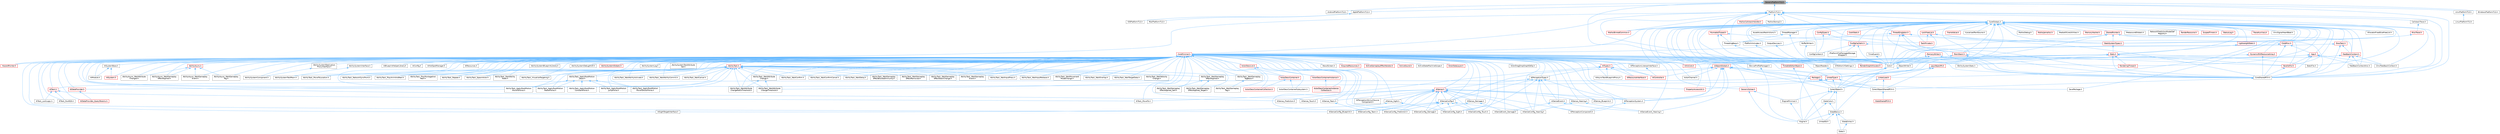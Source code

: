 digraph "GenericPlatformTLS.h"
{
 // INTERACTIVE_SVG=YES
 // LATEX_PDF_SIZE
  bgcolor="transparent";
  edge [fontname=Helvetica,fontsize=10,labelfontname=Helvetica,labelfontsize=10];
  node [fontname=Helvetica,fontsize=10,shape=box,height=0.2,width=0.4];
  Node1 [id="Node000001",label="GenericPlatformTLS.h",height=0.2,width=0.4,color="gray40", fillcolor="grey60", style="filled", fontcolor="black",tooltip=" "];
  Node1 -> Node2 [id="edge1_Node000001_Node000002",dir="back",color="steelblue1",style="solid",tooltip=" "];
  Node2 [id="Node000002",label="AndroidPlatformTLS.h",height=0.2,width=0.4,color="grey40", fillcolor="white", style="filled",URL="$db/d19/AndroidPlatformTLS_8h.html",tooltip=" "];
  Node1 -> Node3 [id="edge2_Node000001_Node000003",dir="back",color="steelblue1",style="solid",tooltip=" "];
  Node3 [id="Node000003",label="ApplePlatformTLS.h",height=0.2,width=0.4,color="grey40", fillcolor="white", style="filled",URL="$de/dcb/ApplePlatformTLS_8h.html",tooltip=" "];
  Node3 -> Node4 [id="edge3_Node000003_Node000004",dir="back",color="steelblue1",style="solid",tooltip=" "];
  Node4 [id="Node000004",label="IOSPlatformTLS.h",height=0.2,width=0.4,color="grey40", fillcolor="white", style="filled",URL="$da/d1f/IOSPlatformTLS_8h.html",tooltip=" "];
  Node3 -> Node5 [id="edge4_Node000003_Node000005",dir="back",color="steelblue1",style="solid",tooltip=" "];
  Node5 [id="Node000005",label="MacPlatformTLS.h",height=0.2,width=0.4,color="grey40", fillcolor="white", style="filled",URL="$df/d56/MacPlatformTLS_8h.html",tooltip=" "];
  Node1 -> Node6 [id="edge5_Node000001_Node000006",dir="back",color="steelblue1",style="solid",tooltip=" "];
  Node6 [id="Node000006",label="Core.h",height=0.2,width=0.4,color="grey40", fillcolor="white", style="filled",URL="$d6/dd7/Core_8h.html",tooltip=" "];
  Node6 -> Node7 [id="edge6_Node000006_Node000007",dir="back",color="steelblue1",style="solid",tooltip=" "];
  Node7 [id="Node000007",label="CoreUObject.h",height=0.2,width=0.4,color="grey40", fillcolor="white", style="filled",URL="$d0/ded/CoreUObject_8h.html",tooltip=" "];
  Node7 -> Node8 [id="edge7_Node000007_Node000008",dir="back",color="steelblue1",style="solid",tooltip=" "];
  Node8 [id="Node000008",label="Engine.h",height=0.2,width=0.4,color="grey40", fillcolor="white", style="filled",URL="$d1/d34/Public_2Engine_8h.html",tooltip=" "];
  Node7 -> Node9 [id="edge8_Node000007_Node000009",dir="back",color="steelblue1",style="solid",tooltip=" "];
  Node9 [id="Node000009",label="EngineMinimal.h",height=0.2,width=0.4,color="grey40", fillcolor="white", style="filled",URL="$d0/d2c/EngineMinimal_8h.html",tooltip=" "];
  Node9 -> Node8 [id="edge9_Node000009_Node000008",dir="back",color="steelblue1",style="solid",tooltip=" "];
  Node7 -> Node10 [id="edge10_Node000007_Node000010",dir="back",color="steelblue1",style="solid",tooltip=" "];
  Node10 [id="Node000010",label="SlateBasics.h",height=0.2,width=0.4,color="grey40", fillcolor="white", style="filled",URL="$da/d2f/SlateBasics_8h.html",tooltip=" "];
  Node10 -> Node8 [id="edge11_Node000010_Node000008",dir="back",color="steelblue1",style="solid",tooltip=" "];
  Node10 -> Node11 [id="edge12_Node000010_Node000011",dir="back",color="steelblue1",style="solid",tooltip=" "];
  Node11 [id="Node000011",label="Slate.h",height=0.2,width=0.4,color="grey40", fillcolor="white", style="filled",URL="$d2/dc0/Slate_8h.html",tooltip=" "];
  Node10 -> Node12 [id="edge13_Node000010_Node000012",dir="back",color="steelblue1",style="solid",tooltip=" "];
  Node12 [id="Node000012",label="SlateExtras.h",height=0.2,width=0.4,color="grey40", fillcolor="white", style="filled",URL="$d8/dec/SlateExtras_8h.html",tooltip=" "];
  Node12 -> Node11 [id="edge14_Node000012_Node000011",dir="back",color="steelblue1",style="solid",tooltip=" "];
  Node10 -> Node13 [id="edge15_Node000010_Node000013",dir="back",color="steelblue1",style="solid",tooltip=" "];
  Node13 [id="Node000013",label="UnrealEd.h",height=0.2,width=0.4,color="grey40", fillcolor="white", style="filled",URL="$d2/d5f/UnrealEd_8h.html",tooltip=" "];
  Node7 -> Node14 [id="edge16_Node000007_Node000014",dir="back",color="steelblue1",style="solid",tooltip=" "];
  Node14 [id="Node000014",label="SlateCore.h",height=0.2,width=0.4,color="grey40", fillcolor="white", style="filled",URL="$dc/d03/SlateCore_8h.html",tooltip=" "];
  Node14 -> Node8 [id="edge17_Node000014_Node000008",dir="back",color="steelblue1",style="solid",tooltip=" "];
  Node14 -> Node10 [id="edge18_Node000014_Node000010",dir="back",color="steelblue1",style="solid",tooltip=" "];
  Node6 -> Node8 [id="edge19_Node000006_Node000008",dir="back",color="steelblue1",style="solid",tooltip=" "];
  Node6 -> Node10 [id="edge20_Node000006_Node000010",dir="back",color="steelblue1",style="solid",tooltip=" "];
  Node1 -> Node15 [id="edge21_Node000001_Node000015",dir="back",color="steelblue1",style="solid",tooltip=" "];
  Node15 [id="Node000015",label="CoreSharedPCH.h",height=0.2,width=0.4,color="grey40", fillcolor="white", style="filled",URL="$d8/de5/CoreSharedPCH_8h.html",tooltip=" "];
  Node15 -> Node16 [id="edge22_Node000015_Node000016",dir="back",color="steelblue1",style="solid",tooltip=" "];
  Node16 [id="Node000016",label="CoreUObjectSharedPCH.h",height=0.2,width=0.4,color="grey40", fillcolor="white", style="filled",URL="$de/d2f/CoreUObjectSharedPCH_8h.html",tooltip=" "];
  Node16 -> Node17 [id="edge23_Node000016_Node000017",dir="back",color="steelblue1",style="solid",tooltip=" "];
  Node17 [id="Node000017",label="SlateSharedPCH.h",height=0.2,width=0.4,color="red", fillcolor="#FFF0F0", style="filled",URL="$d1/dfc/SlateSharedPCH_8h.html",tooltip=" "];
  Node1 -> Node20 [id="edge24_Node000001_Node000020",dir="back",color="steelblue1",style="solid",tooltip=" "];
  Node20 [id="Node000020",label="PlatformTLS.h",height=0.2,width=0.4,color="grey40", fillcolor="white", style="filled",URL="$d0/def/PlatformTLS_8h.html",tooltip=" "];
  Node20 -> Node21 [id="edge25_Node000020_Node000021",dir="back",color="steelblue1",style="solid",tooltip=" "];
  Node21 [id="Node000021",label="CallstackTrace.h",height=0.2,width=0.4,color="grey40", fillcolor="white", style="filled",URL="$d8/d43/CallstackTrace_8h.html",tooltip=" "];
  Node21 -> Node22 [id="edge26_Node000021_Node000022",dir="back",color="steelblue1",style="solid",tooltip=" "];
  Node22 [id="Node000022",label="MiscTrace.h",height=0.2,width=0.4,color="red", fillcolor="#FFF0F0", style="filled",URL="$da/dcf/MiscTrace_8h.html",tooltip=" "];
  Node22 -> Node3309 [id="edge27_Node000022_Node003309",dir="back",color="steelblue1",style="solid",tooltip=" "];
  Node3309 [id="Node003309",label="StatsSystemTypes.h",height=0.2,width=0.4,color="red", fillcolor="#FFF0F0", style="filled",URL="$d1/d5a/StatsSystemTypes_8h.html",tooltip=" "];
  Node3309 -> Node3311 [id="edge28_Node003309_Node003311",dir="back",color="steelblue1",style="solid",tooltip=" "];
  Node3311 [id="Node003311",label="Stats.h",height=0.2,width=0.4,color="red", fillcolor="#FFF0F0", style="filled",URL="$dc/d09/Stats_8h.html",tooltip=" "];
  Node3311 -> Node1092 [id="edge29_Node003311_Node001092",dir="back",color="steelblue1",style="solid",tooltip=" "];
  Node1092 [id="Node001092",label="AIPerceptionSystem.h",height=0.2,width=0.4,color="grey40", fillcolor="white", style="filled",URL="$d0/d08/AIPerceptionSystem_8h.html",tooltip=" "];
  Node1092 -> Node136 [id="edge30_Node001092_Node000136",dir="back",color="steelblue1",style="solid",tooltip=" "];
  Node136 [id="Node000136",label="AIPerceptionComponent.h",height=0.2,width=0.4,color="grey40", fillcolor="white", style="filled",URL="$d6/d0a/AIPerceptionComponent_8h.html",tooltip=" "];
  Node3311 -> Node3312 [id="edge31_Node003311_Node003312",dir="back",color="steelblue1",style="solid",tooltip=" "];
  Node3312 [id="Node003312",label="AITypes.h",height=0.2,width=0.4,color="red", fillcolor="#FFF0F0", style="filled",URL="$dd/d64/AITypes_8h.html",tooltip=" "];
  Node3312 -> Node439 [id="edge32_Node003312_Node000439",dir="back",color="steelblue1",style="solid",tooltip=" "];
  Node439 [id="Node000439",label="AIAsyncTaskBlueprintProxy.h",height=0.2,width=0.4,color="grey40", fillcolor="white", style="filled",URL="$db/d07/AIAsyncTaskBlueprintProxy_8h.html",tooltip=" "];
  Node3312 -> Node605 [id="edge33_Node003312_Node000605",dir="back",color="steelblue1",style="solid",tooltip=" "];
  Node605 [id="Node000605",label="AIController.h",height=0.2,width=0.4,color="red", fillcolor="#FFF0F0", style="filled",URL="$d7/dd8/AIController_8h.html",tooltip=" "];
  Node3312 -> Node1091 [id="edge34_Node003312_Node001091",dir="back",color="steelblue1",style="solid",tooltip=" "];
  Node1091 [id="Node001091",label="AIPerceptionTypes.h",height=0.2,width=0.4,color="grey40", fillcolor="white", style="filled",URL="$de/d00/AIPerceptionTypes_8h.html",tooltip=" "];
  Node1091 -> Node136 [id="edge35_Node001091_Node000136",dir="back",color="steelblue1",style="solid",tooltip=" "];
  Node1091 -> Node1092 [id="edge36_Node001091_Node001092",dir="back",color="steelblue1",style="solid",tooltip=" "];
  Node1091 -> Node1093 [id="edge37_Node001091_Node001093",dir="back",color="steelblue1",style="solid",tooltip=" "];
  Node1093 [id="Node001093",label="AISense.h",height=0.2,width=0.4,color="red", fillcolor="#FFF0F0", style="filled",URL="$d3/dbd/AISense_8h.html",tooltip=" "];
  Node1093 -> Node136 [id="edge38_Node001093_Node000136",dir="back",color="steelblue1",style="solid",tooltip=" "];
  Node1093 -> Node137 [id="edge39_Node001093_Node000137",dir="back",color="steelblue1",style="solid",tooltip=" "];
  Node137 [id="Node000137",label="AIPerceptionStimuliSource\lComponent.h",height=0.2,width=0.4,color="grey40", fillcolor="white", style="filled",URL="$df/da3/AIPerceptionStimuliSourceComponent_8h.html",tooltip=" "];
  Node1093 -> Node1092 [id="edge40_Node001093_Node001092",dir="back",color="steelblue1",style="solid",tooltip=" "];
  Node1093 -> Node1094 [id="edge41_Node001093_Node001094",dir="back",color="steelblue1",style="solid",tooltip=" "];
  Node1094 [id="Node001094",label="AISenseConfig.h",height=0.2,width=0.4,color="grey40", fillcolor="white", style="filled",URL="$d4/d73/AISenseConfig_8h.html",tooltip=" "];
  Node1094 -> Node1095 [id="edge42_Node001094_Node001095",dir="back",color="steelblue1",style="solid",tooltip=" "];
  Node1095 [id="Node001095",label="AISenseConfig_Blueprint.h",height=0.2,width=0.4,color="grey40", fillcolor="white", style="filled",URL="$d7/ddf/AISenseConfig__Blueprint_8h.html",tooltip=" "];
  Node1094 -> Node1096 [id="edge43_Node001094_Node001096",dir="back",color="steelblue1",style="solid",tooltip=" "];
  Node1096 [id="Node001096",label="AISenseConfig_Damage.h",height=0.2,width=0.4,color="grey40", fillcolor="white", style="filled",URL="$d4/d13/AISenseConfig__Damage_8h.html",tooltip=" "];
  Node1094 -> Node1097 [id="edge44_Node001094_Node001097",dir="back",color="steelblue1",style="solid",tooltip=" "];
  Node1097 [id="Node001097",label="AISenseConfig_Hearing.h",height=0.2,width=0.4,color="grey40", fillcolor="white", style="filled",URL="$df/d81/AISenseConfig__Hearing_8h.html",tooltip=" "];
  Node1094 -> Node1098 [id="edge45_Node001094_Node001098",dir="back",color="steelblue1",style="solid",tooltip=" "];
  Node1098 [id="Node001098",label="AISenseConfig_Prediction.h",height=0.2,width=0.4,color="grey40", fillcolor="white", style="filled",URL="$d2/d6e/AISenseConfig__Prediction_8h.html",tooltip=" "];
  Node1094 -> Node1099 [id="edge46_Node001094_Node001099",dir="back",color="steelblue1",style="solid",tooltip=" "];
  Node1099 [id="Node001099",label="AISenseConfig_Sight.h",height=0.2,width=0.4,color="grey40", fillcolor="white", style="filled",URL="$d7/d17/AISenseConfig__Sight_8h.html",tooltip=" "];
  Node1094 -> Node1100 [id="edge47_Node001094_Node001100",dir="back",color="steelblue1",style="solid",tooltip=" "];
  Node1100 [id="Node001100",label="AISenseConfig_Team.h",height=0.2,width=0.4,color="grey40", fillcolor="white", style="filled",URL="$dc/daf/AISenseConfig__Team_8h.html",tooltip=" "];
  Node1094 -> Node1101 [id="edge48_Node001094_Node001101",dir="back",color="steelblue1",style="solid",tooltip=" "];
  Node1101 [id="Node001101",label="AISenseConfig_Touch.h",height=0.2,width=0.4,color="grey40", fillcolor="white", style="filled",URL="$df/d3a/AISenseConfig__Touch_8h.html",tooltip=" "];
  Node1093 -> Node1095 [id="edge49_Node001093_Node001095",dir="back",color="steelblue1",style="solid",tooltip=" "];
  Node1093 -> Node1096 [id="edge50_Node001093_Node001096",dir="back",color="steelblue1",style="solid",tooltip=" "];
  Node1093 -> Node1097 [id="edge51_Node001093_Node001097",dir="back",color="steelblue1",style="solid",tooltip=" "];
  Node1093 -> Node1098 [id="edge52_Node001093_Node001098",dir="back",color="steelblue1",style="solid",tooltip=" "];
  Node1093 -> Node1099 [id="edge53_Node001093_Node001099",dir="back",color="steelblue1",style="solid",tooltip=" "];
  Node1093 -> Node1100 [id="edge54_Node001093_Node001100",dir="back",color="steelblue1",style="solid",tooltip=" "];
  Node1093 -> Node1101 [id="edge55_Node001093_Node001101",dir="back",color="steelblue1",style="solid",tooltip=" "];
  Node1093 -> Node1102 [id="edge56_Node001093_Node001102",dir="back",color="steelblue1",style="solid",tooltip=" "];
  Node1102 [id="Node001102",label="AISense_Blueprint.h",height=0.2,width=0.4,color="grey40", fillcolor="white", style="filled",URL="$d6/d30/AISense__Blueprint_8h.html",tooltip=" "];
  Node1093 -> Node1103 [id="edge57_Node001093_Node001103",dir="back",color="steelblue1",style="solid",tooltip=" "];
  Node1103 [id="Node001103",label="AISense_Damage.h",height=0.2,width=0.4,color="grey40", fillcolor="white", style="filled",URL="$dd/d37/AISense__Damage_8h.html",tooltip=" "];
  Node1103 -> Node1096 [id="edge58_Node001103_Node001096",dir="back",color="steelblue1",style="solid",tooltip=" "];
  Node1103 -> Node1104 [id="edge59_Node001103_Node001104",dir="back",color="steelblue1",style="solid",tooltip=" "];
  Node1104 [id="Node001104",label="AISenseEvent_Damage.h",height=0.2,width=0.4,color="grey40", fillcolor="white", style="filled",URL="$db/d23/AISenseEvent__Damage_8h.html",tooltip=" "];
  Node1093 -> Node1105 [id="edge60_Node001093_Node001105",dir="back",color="steelblue1",style="solid",tooltip=" "];
  Node1105 [id="Node001105",label="AISense_Hearing.h",height=0.2,width=0.4,color="grey40", fillcolor="white", style="filled",URL="$dc/d03/AISense__Hearing_8h.html",tooltip=" "];
  Node1105 -> Node1097 [id="edge61_Node001105_Node001097",dir="back",color="steelblue1",style="solid",tooltip=" "];
  Node1105 -> Node1106 [id="edge62_Node001105_Node001106",dir="back",color="steelblue1",style="solid",tooltip=" "];
  Node1106 [id="Node001106",label="AISenseEvent_Hearing.h",height=0.2,width=0.4,color="grey40", fillcolor="white", style="filled",URL="$df/d3a/AISenseEvent__Hearing_8h.html",tooltip=" "];
  Node1093 -> Node1107 [id="edge63_Node001093_Node001107",dir="back",color="steelblue1",style="solid",tooltip=" "];
  Node1107 [id="Node001107",label="AISense_Prediction.h",height=0.2,width=0.4,color="grey40", fillcolor="white", style="filled",URL="$d4/de0/AISense__Prediction_8h.html",tooltip=" "];
  Node1093 -> Node1108 [id="edge64_Node001093_Node001108",dir="back",color="steelblue1",style="solid",tooltip=" "];
  Node1108 [id="Node001108",label="AISense_Sight.h",height=0.2,width=0.4,color="grey40", fillcolor="white", style="filled",URL="$d7/d6f/AISense__Sight_8h.html",tooltip=" "];
  Node1108 -> Node1099 [id="edge65_Node001108_Node001099",dir="back",color="steelblue1",style="solid",tooltip=" "];
  Node1108 -> Node1109 [id="edge66_Node001108_Node001109",dir="back",color="steelblue1",style="solid",tooltip=" "];
  Node1109 [id="Node001109",label="AISightTargetInterface.h",height=0.2,width=0.4,color="grey40", fillcolor="white", style="filled",URL="$d0/dd7/AISightTargetInterface_8h.html",tooltip=" "];
  Node1093 -> Node1110 [id="edge67_Node001093_Node001110",dir="back",color="steelblue1",style="solid",tooltip=" "];
  Node1110 [id="Node001110",label="AISense_Team.h",height=0.2,width=0.4,color="grey40", fillcolor="white", style="filled",URL="$d7/d7a/AISense__Team_8h.html",tooltip=" "];
  Node1110 -> Node1100 [id="edge68_Node001110_Node001100",dir="back",color="steelblue1",style="solid",tooltip=" "];
  Node1093 -> Node1111 [id="edge69_Node001093_Node001111",dir="back",color="steelblue1",style="solid",tooltip=" "];
  Node1111 [id="Node001111",label="AISense_Touch.h",height=0.2,width=0.4,color="grey40", fillcolor="white", style="filled",URL="$d6/db4/AISense__Touch_8h.html",tooltip=" "];
  Node1091 -> Node1094 [id="edge70_Node001091_Node001094",dir="back",color="steelblue1",style="solid",tooltip=" "];
  Node1091 -> Node1097 [id="edge71_Node001091_Node001097",dir="back",color="steelblue1",style="solid",tooltip=" "];
  Node1091 -> Node1099 [id="edge72_Node001091_Node001099",dir="back",color="steelblue1",style="solid",tooltip=" "];
  Node1091 -> Node1113 [id="edge73_Node001091_Node001113",dir="back",color="steelblue1",style="solid",tooltip=" "];
  Node1113 [id="Node001113",label="AISenseEvent.h",height=0.2,width=0.4,color="grey40", fillcolor="white", style="filled",URL="$de/d44/AISenseEvent_8h.html",tooltip=" "];
  Node1113 -> Node1104 [id="edge74_Node001113_Node001104",dir="back",color="steelblue1",style="solid",tooltip=" "];
  Node1113 -> Node1106 [id="edge75_Node001113_Node001106",dir="back",color="steelblue1",style="solid",tooltip=" "];
  Node3312 -> Node3314 [id="edge76_Node003312_Node003314",dir="back",color="steelblue1",style="solid",tooltip=" "];
  Node3314 [id="Node003314",label="AIResourceInterface.h",height=0.2,width=0.4,color="red", fillcolor="#FFF0F0", style="filled",URL="$dd/d0d/AIResourceInterface_8h.html",tooltip=" "];
  Node3312 -> Node440 [id="edge77_Node003312_Node000440",dir="back",color="steelblue1",style="solid",tooltip=" "];
  Node440 [id="Node000440",label="AITask_MoveTo.h",height=0.2,width=0.4,color="grey40", fillcolor="white", style="filled",URL="$d4/dc4/AITask__MoveTo_8h.html",tooltip=" "];
  Node3311 -> Node3318 [id="edge78_Node003311_Node003318",dir="back",color="steelblue1",style="solid",tooltip=" "];
  Node3318 [id="Node003318",label="AbilitySystemStats.h",height=0.2,width=0.4,color="grey40", fillcolor="white", style="filled",URL="$d2/d42/AbilitySystemStats_8h.html",tooltip=" "];
  Node3311 -> Node6 [id="edge79_Node003311_Node000006",dir="back",color="steelblue1",style="solid",tooltip=" "];
  Node3311 -> Node15 [id="edge80_Node003311_Node000015",dir="back",color="steelblue1",style="solid",tooltip=" "];
  Node3311 -> Node1923 [id="edge81_Node003311_Node001923",dir="back",color="steelblue1",style="solid",tooltip=" "];
  Node1923 [id="Node001923",label="ParallelFor.h",height=0.2,width=0.4,color="red", fillcolor="#FFF0F0", style="filled",URL="$d2/da1/ParallelFor_8h.html",tooltip=" "];
  Node1923 -> Node15 [id="edge82_Node001923_Node000015",dir="back",color="steelblue1",style="solid",tooltip=" "];
  Node3311 -> Node2150 [id="edge83_Node003311_Node002150",dir="back",color="steelblue1",style="solid",tooltip=" "];
  Node2150 [id="Node002150",label="RenderingThread.h",height=0.2,width=0.4,color="red", fillcolor="#FFF0F0", style="filled",URL="$dc/df7/RenderingThread_8h.html",tooltip=" "];
  Node3311 -> Node2099 [id="edge84_Node003311_Node002099",dir="back",color="steelblue1",style="solid",tooltip=" "];
  Node2099 [id="Node002099",label="StatsFile.h",height=0.2,width=0.4,color="grey40", fillcolor="white", style="filled",URL="$d7/d3b/StatsFile_8h.html",tooltip=" "];
  Node3311 -> Node6346 [id="edge85_Node003311_Node006346",dir="back",color="steelblue1",style="solid",tooltip=" "];
  Node6346 [id="Node006346",label="UObjectGlobals.h",height=0.2,width=0.4,color="red", fillcolor="#FFF0F0", style="filled",URL="$d0/da9/UObjectGlobals_8h.html",tooltip=" "];
  Node6346 -> Node605 [id="edge86_Node006346_Node000605",dir="back",color="steelblue1",style="solid",tooltip=" "];
  Node6346 -> Node1092 [id="edge87_Node006346_Node001092",dir="back",color="steelblue1",style="solid",tooltip=" "];
  Node6346 -> Node1094 [id="edge88_Node006346_Node001094",dir="back",color="steelblue1",style="solid",tooltip=" "];
  Node6346 -> Node1106 [id="edge89_Node006346_Node001106",dir="back",color="steelblue1",style="solid",tooltip=" "];
  Node6346 -> Node1102 [id="edge90_Node006346_Node001102",dir="back",color="steelblue1",style="solid",tooltip=" "];
  Node6346 -> Node4075 [id="edge91_Node006346_Node004075",dir="back",color="steelblue1",style="solid",tooltip=" "];
  Node4075 [id="Node004075",label="ActorChannel.h",height=0.2,width=0.4,color="grey40", fillcolor="white", style="filled",URL="$d5/de0/ActorChannel_8h.html",tooltip=" "];
  Node6346 -> Node7 [id="edge92_Node006346_Node000007",dir="back",color="steelblue1",style="solid",tooltip=" "];
  Node6346 -> Node16 [id="edge93_Node006346_Node000016",dir="back",color="steelblue1",style="solid",tooltip=" "];
  Node6346 -> Node6070 [id="edge94_Node006346_Node006070",dir="back",color="steelblue1",style="solid",tooltip=" "];
  Node6070 [id="Node006070",label="Package.h",height=0.2,width=0.4,color="red", fillcolor="#FFF0F0", style="filled",URL="$dd/d79/Package_8h.html",tooltip=" "];
  Node6070 -> Node3856 [id="edge95_Node006070_Node003856",dir="back",color="steelblue1",style="solid",tooltip=" "];
  Node3856 [id="Node003856",label="AITask.h",height=0.2,width=0.4,color="red", fillcolor="#FFF0F0", style="filled",URL="$d6/de2/AITask_8h.html",tooltip=" "];
  Node3856 -> Node3857 [id="edge96_Node003856_Node003857",dir="back",color="steelblue1",style="solid",tooltip=" "];
  Node3857 [id="Node003857",label="AITask_LockLogic.h",height=0.2,width=0.4,color="grey40", fillcolor="white", style="filled",URL="$d8/d28/AITask__LockLogic_8h.html",tooltip=" "];
  Node3856 -> Node440 [id="edge97_Node003856_Node000440",dir="back",color="steelblue1",style="solid",tooltip=" "];
  Node3856 -> Node3393 [id="edge98_Node003856_Node003393",dir="back",color="steelblue1",style="solid",tooltip=" "];
  Node3393 [id="Node003393",label="AITask_RunEQS.h",height=0.2,width=0.4,color="grey40", fillcolor="white", style="filled",URL="$d9/d9f/AITask__RunEQS_8h.html",tooltip=" "];
  Node6070 -> Node7 [id="edge99_Node006070_Node000007",dir="back",color="steelblue1",style="solid",tooltip=" "];
  Node6070 -> Node16 [id="edge100_Node006070_Node000016",dir="back",color="steelblue1",style="solid",tooltip=" "];
  Node6070 -> Node3067 [id="edge101_Node006070_Node003067",dir="back",color="steelblue1",style="solid",tooltip=" "];
  Node3067 [id="Node003067",label="SavePackage.h",height=0.2,width=0.4,color="grey40", fillcolor="white", style="filled",URL="$d7/d0a/SavePackage_8h.html",tooltip=" "];
  Node6346 -> Node3897 [id="edge102_Node006346_Node003897",dir="back",color="steelblue1",style="solid",tooltip=" "];
  Node3897 [id="Node003897",label="UnrealType.h",height=0.2,width=0.4,color="red", fillcolor="#FFF0F0", style="filled",URL="$d6/d2f/UnrealType_8h.html",tooltip=" "];
  Node3897 -> Node3898 [id="edge103_Node003897_Node003898",dir="back",color="steelblue1",style="solid",tooltip=" "];
  Node3898 [id="Node003898",label="AIDataProvider.h",height=0.2,width=0.4,color="red", fillcolor="#FFF0F0", style="filled",URL="$dd/d5b/AIDataProvider_8h.html",tooltip=" "];
  Node3898 -> Node3899 [id="edge104_Node003898_Node003899",dir="back",color="steelblue1",style="solid",tooltip=" "];
  Node3899 [id="Node003899",label="AIDataProvider_QueryParams.h",height=0.2,width=0.4,color="red", fillcolor="#FFF0F0", style="filled",URL="$d3/dd9/AIDataProvider__QueryParams_8h.html",tooltip=" "];
  Node3897 -> Node7 [id="edge105_Node003897_Node000007",dir="back",color="steelblue1",style="solid",tooltip=" "];
  Node3897 -> Node16 [id="edge106_Node003897_Node000016",dir="back",color="steelblue1",style="solid",tooltip=" "];
  Node3897 -> Node4513 [id="edge107_Node003897_Node004513",dir="back",color="steelblue1",style="solid",tooltip=" "];
  Node4513 [id="Node004513",label="PropertyAccessUtil.h",height=0.2,width=0.4,color="red", fillcolor="#FFF0F0", style="filled",URL="$dd/d5d/PropertyAccessUtil_8h.html",tooltip=" "];
  Node20 -> Node6 [id="edge108_Node000020_Node000006",dir="back",color="steelblue1",style="solid",tooltip=" "];
  Node20 -> Node6454 [id="edge109_Node000020_Node006454",dir="back",color="steelblue1",style="solid",tooltip=" "];
  Node6454 [id="Node006454",label="CoreGlobals.h",height=0.2,width=0.4,color="grey40", fillcolor="white", style="filled",URL="$d5/d8c/CoreGlobals_8h.html",tooltip=" "];
  Node6454 -> Node6455 [id="edge110_Node006454_Node006455",dir="back",color="steelblue1",style="solid",tooltip=" "];
  Node6455 [id="Node006455",label="AllocatorFixedSizeFreeList.h",height=0.2,width=0.4,color="grey40", fillcolor="white", style="filled",URL="$dd/d0d/AllocatorFixedSizeFreeList_8h.html",tooltip=" "];
  Node6454 -> Node6456 [id="edge111_Node006454_Node006456",dir="back",color="steelblue1",style="solid",tooltip=" "];
  Node6456 [id="Node006456",label="App.h",height=0.2,width=0.4,color="red", fillcolor="#FFF0F0", style="filled",URL="$de/d8b/App_8h.html",tooltip=" "];
  Node6456 -> Node6 [id="edge112_Node006456_Node000006",dir="back",color="steelblue1",style="solid",tooltip=" "];
  Node6456 -> Node15 [id="edge113_Node006456_Node000015",dir="back",color="steelblue1",style="solid",tooltip=" "];
  Node6456 -> Node6458 [id="edge114_Node006456_Node006458",dir="back",color="steelblue1",style="solid",tooltip=" "];
  Node6458 [id="Node006458",label="FeedbackContextAnsi.h",height=0.2,width=0.4,color="grey40", fillcolor="white", style="filled",URL="$de/d11/FeedbackContextAnsi_8h.html",tooltip=" "];
  Node6456 -> Node1923 [id="edge115_Node006456_Node001923",dir="back",color="steelblue1",style="solid",tooltip=" "];
  Node6456 -> Node6460 [id="edge116_Node006456_Node006460",dir="back",color="steelblue1",style="solid",tooltip=" "];
  Node6460 [id="Node006460",label="UnixFeedbackContext.h",height=0.2,width=0.4,color="grey40", fillcolor="white", style="filled",URL="$d2/db0/UnixFeedbackContext_8h.html",tooltip=" "];
  Node6456 -> Node2704 [id="edge117_Node006456_Node002704",dir="back",color="steelblue1",style="solid",tooltip=" "];
  Node2704 [id="Node002704",label="UtilsCore.h",height=0.2,width=0.4,color="red", fillcolor="#FFF0F0", style="filled",URL="$d2/d12/UtilsCore_8h.html",tooltip=" "];
  Node6454 -> Node6461 [id="edge118_Node006454_Node006461",dir="back",color="steelblue1",style="solid",tooltip=" "];
  Node6461 [id="Node006461",label="AssetAccessRestrictions.h",height=0.2,width=0.4,color="grey40", fillcolor="white", style="filled",URL="$d2/d86/AssetAccessRestrictions_8h.html",tooltip=" "];
  Node6454 -> Node6462 [id="edge119_Node006454_Node006462",dir="back",color="steelblue1",style="solid",tooltip=" "];
  Node6462 [id="Node006462",label="BufferWriter.h",height=0.2,width=0.4,color="grey40", fillcolor="white", style="filled",URL="$de/d1c/BufferWriter_8h.html",tooltip=" "];
  Node6462 -> Node6 [id="edge120_Node006462_Node000006",dir="back",color="steelblue1",style="solid",tooltip=" "];
  Node6454 -> Node6463 [id="edge121_Node006454_Node006463",dir="back",color="steelblue1",style="solid",tooltip=" "];
  Node6463 [id="Node006463",label="ConfigCacheIni.h",height=0.2,width=0.4,color="red", fillcolor="#FFF0F0", style="filled",URL="$dd/d3f/ConfigCacheIni_8h.html",tooltip=" "];
  Node6463 -> Node6464 [id="edge122_Node006463_Node006464",dir="back",color="steelblue1",style="solid",tooltip=" "];
  Node6464 [id="Node006464",label="ConfigContext.h",height=0.2,width=0.4,color="grey40", fillcolor="white", style="filled",URL="$d7/d2e/ConfigContext_8h.html",tooltip=" "];
  Node6463 -> Node6 [id="edge123_Node006463_Node000006",dir="back",color="steelblue1",style="solid",tooltip=" "];
  Node6463 -> Node15 [id="edge124_Node006463_Node000015",dir="back",color="steelblue1",style="solid",tooltip=" "];
  Node6463 -> Node3135 [id="edge125_Node006463_Node003135",dir="back",color="steelblue1",style="solid",tooltip=" "];
  Node3135 [id="Node003135",label="IPlatformFileManagedStorage\lWrapper.h",height=0.2,width=0.4,color="grey40", fillcolor="white", style="filled",URL="$db/d2e/IPlatformFileManagedStorageWrapper_8h.html",tooltip=" "];
  Node6454 -> Node6464 [id="edge126_Node006454_Node006464",dir="back",color="steelblue1",style="solid",tooltip=" "];
  Node6454 -> Node6468 [id="edge127_Node006454_Node006468",dir="back",color="steelblue1",style="solid",tooltip=" "];
  Node6468 [id="Node006468",label="ConfigTypes.h",height=0.2,width=0.4,color="red", fillcolor="#FFF0F0", style="filled",URL="$df/da3/ConfigTypes_8h.html",tooltip=" "];
  Node6468 -> Node6463 [id="edge128_Node006468_Node006463",dir="back",color="steelblue1",style="solid",tooltip=" "];
  Node6468 -> Node6464 [id="edge129_Node006468_Node006464",dir="back",color="steelblue1",style="solid",tooltip=" "];
  Node6454 -> Node6470 [id="edge130_Node006454_Node006470",dir="back",color="steelblue1",style="solid",tooltip=" "];
  Node6470 [id="Node006470",label="CookStats.h",height=0.2,width=0.4,color="red", fillcolor="#FFF0F0", style="filled",URL="$dc/d35/CookStats_8h.html",tooltip=" "];
  Node6454 -> Node6 [id="edge131_Node006454_Node000006",dir="back",color="steelblue1",style="solid",tooltip=" "];
  Node6454 -> Node6472 [id="edge132_Node006454_Node006472",dir="back",color="steelblue1",style="solid",tooltip=" "];
  Node6472 [id="Node006472",label="CoreMinimal.h",height=0.2,width=0.4,color="red", fillcolor="#FFF0F0", style="filled",URL="$d7/d67/CoreMinimal_8h.html",tooltip=" "];
  Node6472 -> Node439 [id="edge133_Node006472_Node000439",dir="back",color="steelblue1",style="solid",tooltip=" "];
  Node6472 -> Node1290 [id="edge134_Node006472_Node001290",dir="back",color="steelblue1",style="solid",tooltip=" "];
  Node1290 [id="Node001290",label="AIBlueprintHelperLibrary.h",height=0.2,width=0.4,color="grey40", fillcolor="white", style="filled",URL="$dc/d00/AIBlueprintHelperLibrary_8h.html",tooltip=" "];
  Node6472 -> Node6473 [id="edge135_Node006472_Node006473",dir="back",color="steelblue1",style="solid",tooltip=" "];
  Node6473 [id="Node006473",label="AIConfig.h",height=0.2,width=0.4,color="grey40", fillcolor="white", style="filled",URL="$da/da3/AIConfig_8h.html",tooltip=" "];
  Node6472 -> Node605 [id="edge136_Node006472_Node000605",dir="back",color="steelblue1",style="solid",tooltip=" "];
  Node6472 -> Node3898 [id="edge137_Node006472_Node003898",dir="back",color="steelblue1",style="solid",tooltip=" "];
  Node6472 -> Node3899 [id="edge138_Node006472_Node003899",dir="back",color="steelblue1",style="solid",tooltip=" "];
  Node6472 -> Node5510 [id="edge139_Node006472_Node005510",dir="back",color="steelblue1",style="solid",tooltip=" "];
  Node5510 [id="Node005510",label="AIHotSpotManager.h",height=0.2,width=0.4,color="grey40", fillcolor="white", style="filled",URL="$da/d1d/AIHotSpotManager_8h.html",tooltip=" "];
  Node6472 -> Node4774 [id="edge140_Node006472_Node004774",dir="back",color="steelblue1",style="solid",tooltip=" "];
  Node4774 [id="Node004774",label="AIModule.h",height=0.2,width=0.4,color="grey40", fillcolor="white", style="filled",URL="$d9/df1/AIModule_8h.html",tooltip=" "];
  Node6472 -> Node136 [id="edge141_Node006472_Node000136",dir="back",color="steelblue1",style="solid",tooltip=" "];
  Node6472 -> Node5871 [id="edge142_Node006472_Node005871",dir="back",color="steelblue1",style="solid",tooltip=" "];
  Node5871 [id="Node005871",label="AIPerceptionListenerInterface.h",height=0.2,width=0.4,color="grey40", fillcolor="white", style="filled",URL="$d4/dd7/AIPerceptionListenerInterface_8h.html",tooltip=" "];
  Node5871 -> Node605 [id="edge143_Node005871_Node000605",dir="back",color="steelblue1",style="solid",tooltip=" "];
  Node6472 -> Node137 [id="edge144_Node006472_Node000137",dir="back",color="steelblue1",style="solid",tooltip=" "];
  Node6472 -> Node1092 [id="edge145_Node006472_Node001092",dir="back",color="steelblue1",style="solid",tooltip=" "];
  Node6472 -> Node1091 [id="edge146_Node006472_Node001091",dir="back",color="steelblue1",style="solid",tooltip=" "];
  Node6472 -> Node3314 [id="edge147_Node006472_Node003314",dir="back",color="steelblue1",style="solid",tooltip=" "];
  Node6472 -> Node3863 [id="edge148_Node006472_Node003863",dir="back",color="steelblue1",style="solid",tooltip=" "];
  Node3863 [id="Node003863",label="AIResources.h",height=0.2,width=0.4,color="grey40", fillcolor="white", style="filled",URL="$d9/db0/AIResources_8h.html",tooltip=" "];
  Node6472 -> Node1093 [id="edge149_Node006472_Node001093",dir="back",color="steelblue1",style="solid",tooltip=" "];
  Node6472 -> Node1094 [id="edge150_Node006472_Node001094",dir="back",color="steelblue1",style="solid",tooltip=" "];
  Node6472 -> Node1095 [id="edge151_Node006472_Node001095",dir="back",color="steelblue1",style="solid",tooltip=" "];
  Node6472 -> Node1096 [id="edge152_Node006472_Node001096",dir="back",color="steelblue1",style="solid",tooltip=" "];
  Node6472 -> Node1097 [id="edge153_Node006472_Node001097",dir="back",color="steelblue1",style="solid",tooltip=" "];
  Node6472 -> Node1098 [id="edge154_Node006472_Node001098",dir="back",color="steelblue1",style="solid",tooltip=" "];
  Node6472 -> Node1099 [id="edge155_Node006472_Node001099",dir="back",color="steelblue1",style="solid",tooltip=" "];
  Node6472 -> Node1100 [id="edge156_Node006472_Node001100",dir="back",color="steelblue1",style="solid",tooltip=" "];
  Node6472 -> Node1101 [id="edge157_Node006472_Node001101",dir="back",color="steelblue1",style="solid",tooltip=" "];
  Node6472 -> Node1113 [id="edge158_Node006472_Node001113",dir="back",color="steelblue1",style="solid",tooltip=" "];
  Node6472 -> Node1104 [id="edge159_Node006472_Node001104",dir="back",color="steelblue1",style="solid",tooltip=" "];
  Node6472 -> Node1106 [id="edge160_Node006472_Node001106",dir="back",color="steelblue1",style="solid",tooltip=" "];
  Node6472 -> Node1102 [id="edge161_Node006472_Node001102",dir="back",color="steelblue1",style="solid",tooltip=" "];
  Node6472 -> Node1103 [id="edge162_Node006472_Node001103",dir="back",color="steelblue1",style="solid",tooltip=" "];
  Node6472 -> Node1105 [id="edge163_Node006472_Node001105",dir="back",color="steelblue1",style="solid",tooltip=" "];
  Node6472 -> Node1107 [id="edge164_Node006472_Node001107",dir="back",color="steelblue1",style="solid",tooltip=" "];
  Node6472 -> Node1108 [id="edge165_Node006472_Node001108",dir="back",color="steelblue1",style="solid",tooltip=" "];
  Node6472 -> Node1110 [id="edge166_Node006472_Node001110",dir="back",color="steelblue1",style="solid",tooltip=" "];
  Node6472 -> Node1111 [id="edge167_Node006472_Node001111",dir="back",color="steelblue1",style="solid",tooltip=" "];
  Node6472 -> Node1109 [id="edge168_Node006472_Node001109",dir="back",color="steelblue1",style="solid",tooltip=" "];
  Node6472 -> Node1521 [id="edge169_Node006472_Node001521",dir="back",color="steelblue1",style="solid",tooltip=" "];
  Node1521 [id="Node001521",label="AISystem.h",height=0.2,width=0.4,color="red", fillcolor="#FFF0F0", style="filled",URL="$d0/d71/AISystem_8h.html",tooltip=" "];
  Node6472 -> Node4773 [id="edge170_Node006472_Node004773",dir="back",color="steelblue1",style="solid",tooltip=" "];
  Node4773 [id="Node004773",label="AISystemBase.h",height=0.2,width=0.4,color="grey40", fillcolor="white", style="filled",URL="$d5/d44/AISystemBase_8h.html",tooltip=" "];
  Node4773 -> Node4774 [id="edge171_Node004773_Node004774",dir="back",color="steelblue1",style="solid",tooltip=" "];
  Node4773 -> Node1521 [id="edge172_Node004773_Node001521",dir="back",color="steelblue1",style="solid",tooltip=" "];
  Node6472 -> Node3856 [id="edge173_Node006472_Node003856",dir="back",color="steelblue1",style="solid",tooltip=" "];
  Node6472 -> Node3857 [id="edge174_Node006472_Node003857",dir="back",color="steelblue1",style="solid",tooltip=" "];
  Node6472 -> Node440 [id="edge175_Node006472_Node000440",dir="back",color="steelblue1",style="solid",tooltip=" "];
  Node6472 -> Node3393 [id="edge176_Node006472_Node003393",dir="back",color="steelblue1",style="solid",tooltip=" "];
  Node6472 -> Node3312 [id="edge177_Node006472_Node003312",dir="back",color="steelblue1",style="solid",tooltip=" "];
  Node6472 -> Node1046 [id="edge178_Node006472_Node001046",dir="back",color="steelblue1",style="solid",tooltip=" "];
  Node1046 [id="Node001046",label="AbilityAsync.h",height=0.2,width=0.4,color="red", fillcolor="#FFF0F0", style="filled",URL="$d8/dce/AbilityAsync_8h.html",tooltip=" "];
  Node1046 -> Node1047 [id="edge179_Node001046_Node001047",dir="back",color="steelblue1",style="solid",tooltip=" "];
  Node1047 [id="Node001047",label="AbilityAsync_WaitAttribute\lChanged.h",height=0.2,width=0.4,color="grey40", fillcolor="white", style="filled",URL="$d8/d81/AbilityAsync__WaitAttributeChanged_8h.html",tooltip=" "];
  Node1046 -> Node999 [id="edge180_Node001046_Node000999",dir="back",color="steelblue1",style="solid",tooltip=" "];
  Node999 [id="Node000999",label="AbilityAsync_WaitGameplay\lEffectApplied.h",height=0.2,width=0.4,color="grey40", fillcolor="white", style="filled",URL="$dd/d1a/AbilityAsync__WaitGameplayEffectApplied_8h.html",tooltip=" "];
  Node1046 -> Node1048 [id="edge181_Node001046_Node001048",dir="back",color="steelblue1",style="solid",tooltip=" "];
  Node1048 [id="Node001048",label="AbilityAsync_WaitGameplay\lEvent.h",height=0.2,width=0.4,color="grey40", fillcolor="white", style="filled",URL="$d4/d2d/AbilityAsync__WaitGameplayEvent_8h.html",tooltip=" "];
  Node1046 -> Node1049 [id="edge182_Node001046_Node001049",dir="back",color="steelblue1",style="solid",tooltip=" "];
  Node1049 [id="Node001049",label="AbilityAsync_WaitGameplay\lTag.h",height=0.2,width=0.4,color="grey40", fillcolor="white", style="filled",URL="$d8/dc5/AbilityAsync__WaitGameplayTag_8h.html",tooltip=" "];
  Node6472 -> Node1047 [id="edge183_Node006472_Node001047",dir="back",color="steelblue1",style="solid",tooltip=" "];
  Node6472 -> Node999 [id="edge184_Node006472_Node000999",dir="back",color="steelblue1",style="solid",tooltip=" "];
  Node6472 -> Node1048 [id="edge185_Node006472_Node001048",dir="back",color="steelblue1",style="solid",tooltip=" "];
  Node6472 -> Node1049 [id="edge186_Node006472_Node001049",dir="back",color="steelblue1",style="solid",tooltip=" "];
  Node6472 -> Node1000 [id="edge187_Node006472_Node001000",dir="back",color="steelblue1",style="solid",tooltip=" "];
  Node1000 [id="Node001000",label="AbilitySystemBlueprintLibrary.h",height=0.2,width=0.4,color="grey40", fillcolor="white", style="filled",URL="$d5/dd6/AbilitySystemBlueprintLibrary_8h.html",tooltip=" "];
  Node6472 -> Node187 [id="edge188_Node006472_Node000187",dir="back",color="steelblue1",style="solid",tooltip=" "];
  Node187 [id="Node000187",label="AbilitySystemComponent.h",height=0.2,width=0.4,color="grey40", fillcolor="white", style="filled",URL="$d0/da3/AbilitySystemComponent_8h.html",tooltip=" "];
  Node6472 -> Node1184 [id="edge189_Node006472_Node001184",dir="back",color="steelblue1",style="solid",tooltip=" "];
  Node1184 [id="Node001184",label="AbilitySystemDebugHUD.h",height=0.2,width=0.4,color="grey40", fillcolor="white", style="filled",URL="$dc/d84/AbilitySystemDebugHUD_8h.html",tooltip=" "];
  Node6472 -> Node1057 [id="edge190_Node006472_Node001057",dir="back",color="steelblue1",style="solid",tooltip=" "];
  Node1057 [id="Node001057",label="AbilitySystemGlobals.h",height=0.2,width=0.4,color="red", fillcolor="#FFF0F0", style="filled",URL="$dc/d82/AbilitySystemGlobals_8h.html",tooltip=" "];
  Node6472 -> Node5872 [id="edge191_Node006472_Node005872",dir="back",color="steelblue1",style="solid",tooltip=" "];
  Node5872 [id="Node005872",label="AbilitySystemInterface.h",height=0.2,width=0.4,color="grey40", fillcolor="white", style="filled",URL="$d8/d76/AbilitySystemInterface_8h.html",tooltip=" "];
  Node5872 -> Node1077 [id="edge192_Node005872_Node001077",dir="back",color="steelblue1",style="solid",tooltip=" "];
  Node1077 [id="Node001077",label="AbilitySystemTestPawn.h",height=0.2,width=0.4,color="grey40", fillcolor="white", style="filled",URL="$d9/d5f/AbilitySystemTestPawn_8h.html",tooltip=" "];
  Node6472 -> Node4939 [id="edge193_Node006472_Node004939",dir="back",color="steelblue1",style="solid",tooltip=" "];
  Node4939 [id="Node004939",label="AbilitySystemLog.h",height=0.2,width=0.4,color="grey40", fillcolor="white", style="filled",URL="$d9/d0f/AbilitySystemLog_8h.html",tooltip=" "];
  Node6472 -> Node5873 [id="edge194_Node006472_Node005873",dir="back",color="steelblue1",style="solid",tooltip=" "];
  Node5873 [id="Node005873",label="AbilitySystemReplication\lProxyInterface.h",height=0.2,width=0.4,color="grey40", fillcolor="white", style="filled",URL="$d9/d17/AbilitySystemReplicationProxyInterface_8h.html",tooltip=" "];
  Node5873 -> Node187 [id="edge195_Node005873_Node000187",dir="back",color="steelblue1",style="solid",tooltip=" "];
  Node6472 -> Node3318 [id="edge196_Node006472_Node003318",dir="back",color="steelblue1",style="solid",tooltip=" "];
  Node6472 -> Node3904 [id="edge197_Node006472_Node003904",dir="back",color="steelblue1",style="solid",tooltip=" "];
  Node3904 [id="Node003904",label="AbilitySystemTestAttribute\lSet.h",height=0.2,width=0.4,color="grey40", fillcolor="white", style="filled",URL="$df/d1f/AbilitySystemTestAttributeSet_8h.html",tooltip=" "];
  Node6472 -> Node1077 [id="edge198_Node006472_Node001077",dir="back",color="steelblue1",style="solid",tooltip=" "];
  Node6472 -> Node1007 [id="edge199_Node006472_Node001007",dir="back",color="steelblue1",style="solid",tooltip=" "];
  Node1007 [id="Node001007",label="AbilityTask.h",height=0.2,width=0.4,color="red", fillcolor="#FFF0F0", style="filled",URL="$d2/d8e/AbilityTask_8h.html",tooltip=" "];
  Node1007 -> Node1008 [id="edge200_Node001007_Node001008",dir="back",color="steelblue1",style="solid",tooltip=" "];
  Node1008 [id="Node001008",label="AbilityTask_ApplyRootMotion\lConstantForce.h",height=0.2,width=0.4,color="grey40", fillcolor="white", style="filled",URL="$d0/de8/AbilityTask__ApplyRootMotionConstantForce_8h.html",tooltip=" "];
  Node1007 -> Node1009 [id="edge201_Node001007_Node001009",dir="back",color="steelblue1",style="solid",tooltip=" "];
  Node1009 [id="Node001009",label="AbilityTask_ApplyRootMotion\lJumpForce.h",height=0.2,width=0.4,color="grey40", fillcolor="white", style="filled",URL="$d7/db6/AbilityTask__ApplyRootMotionJumpForce_8h.html",tooltip=" "];
  Node1007 -> Node1005 [id="edge202_Node001007_Node001005",dir="back",color="steelblue1",style="solid",tooltip=" "];
  Node1005 [id="Node001005",label="AbilityTask_ApplyRootMotion\lMoveToActorForce.h",height=0.2,width=0.4,color="grey40", fillcolor="white", style="filled",URL="$d5/de3/AbilityTask__ApplyRootMotionMoveToActorForce_8h.html",tooltip=" "];
  Node1007 -> Node1010 [id="edge203_Node001007_Node001010",dir="back",color="steelblue1",style="solid",tooltip=" "];
  Node1010 [id="Node001010",label="AbilityTask_ApplyRootMotion\lMoveToForce.h",height=0.2,width=0.4,color="grey40", fillcolor="white", style="filled",URL="$d3/dc3/AbilityTask__ApplyRootMotionMoveToForce_8h.html",tooltip=" "];
  Node1007 -> Node1011 [id="edge204_Node001007_Node001011",dir="back",color="steelblue1",style="solid",tooltip=" "];
  Node1011 [id="Node001011",label="AbilityTask_ApplyRootMotion\lRadialForce.h",height=0.2,width=0.4,color="grey40", fillcolor="white", style="filled",URL="$da/d06/AbilityTask__ApplyRootMotionRadialForce_8h.html",tooltip=" "];
  Node1007 -> Node1012 [id="edge205_Node001007_Node001012",dir="back",color="steelblue1",style="solid",tooltip=" "];
  Node1012 [id="Node001012",label="AbilityTask_ApplyRootMotion\l_Base.h",height=0.2,width=0.4,color="grey40", fillcolor="white", style="filled",URL="$d8/d7d/AbilityTask__ApplyRootMotion__Base_8h.html",tooltip=" "];
  Node1012 -> Node1008 [id="edge206_Node001012_Node001008",dir="back",color="steelblue1",style="solid",tooltip=" "];
  Node1012 -> Node1009 [id="edge207_Node001012_Node001009",dir="back",color="steelblue1",style="solid",tooltip=" "];
  Node1012 -> Node1005 [id="edge208_Node001012_Node001005",dir="back",color="steelblue1",style="solid",tooltip=" "];
  Node1012 -> Node1010 [id="edge209_Node001012_Node001010",dir="back",color="steelblue1",style="solid",tooltip=" "];
  Node1012 -> Node1011 [id="edge210_Node001012_Node001011",dir="back",color="steelblue1",style="solid",tooltip=" "];
  Node1007 -> Node1013 [id="edge211_Node001007_Node001013",dir="back",color="steelblue1",style="solid",tooltip=" "];
  Node1013 [id="Node001013",label="AbilityTask_MoveToLocation.h",height=0.2,width=0.4,color="grey40", fillcolor="white", style="filled",URL="$da/d8d/AbilityTask__MoveToLocation_8h.html",tooltip=" "];
  Node1007 -> Node1014 [id="edge212_Node001007_Node001014",dir="back",color="steelblue1",style="solid",tooltip=" "];
  Node1014 [id="Node001014",label="AbilityTask_NetworkSyncPoint.h",height=0.2,width=0.4,color="grey40", fillcolor="white", style="filled",URL="$dc/d62/AbilityTask__NetworkSyncPoint_8h.html",tooltip=" "];
  Node1007 -> Node1015 [id="edge213_Node001007_Node001015",dir="back",color="steelblue1",style="solid",tooltip=" "];
  Node1015 [id="Node001015",label="AbilityTask_PlayAnimAndWait.h",height=0.2,width=0.4,color="grey40", fillcolor="white", style="filled",URL="$d4/d50/AbilityTask__PlayAnimAndWait_8h.html",tooltip=" "];
  Node1007 -> Node1016 [id="edge214_Node001007_Node001016",dir="back",color="steelblue1",style="solid",tooltip=" "];
  Node1016 [id="Node001016",label="AbilityTask_PlayMontageAnd\lWait.h",height=0.2,width=0.4,color="grey40", fillcolor="white", style="filled",URL="$de/d05/AbilityTask__PlayMontageAndWait_8h.html",tooltip=" "];
  Node1007 -> Node1017 [id="edge215_Node001007_Node001017",dir="back",color="steelblue1",style="solid",tooltip=" "];
  Node1017 [id="Node001017",label="AbilityTask_Repeat.h",height=0.2,width=0.4,color="grey40", fillcolor="white", style="filled",URL="$da/d7d/AbilityTask__Repeat_8h.html",tooltip=" "];
  Node1007 -> Node514 [id="edge216_Node001007_Node000514",dir="back",color="steelblue1",style="solid",tooltip=" "];
  Node514 [id="Node000514",label="AbilityTask_SpawnActor.h",height=0.2,width=0.4,color="grey40", fillcolor="white", style="filled",URL="$dc/d97/AbilityTask__SpawnActor_8h.html",tooltip=" "];
  Node1007 -> Node1018 [id="edge217_Node001007_Node001018",dir="back",color="steelblue1",style="solid",tooltip=" "];
  Node1018 [id="Node001018",label="AbilityTask_StartAbility\lState.h",height=0.2,width=0.4,color="grey40", fillcolor="white", style="filled",URL="$db/d91/AbilityTask__StartAbilityState_8h.html",tooltip=" "];
  Node1007 -> Node991 [id="edge218_Node001007_Node000991",dir="back",color="steelblue1",style="solid",tooltip=" "];
  Node991 [id="Node000991",label="AbilityTask_VisualizeTargeting.h",height=0.2,width=0.4,color="grey40", fillcolor="white", style="filled",URL="$df/dbd/AbilityTask__VisualizeTargeting_8h.html",tooltip=" "];
  Node1007 -> Node1019 [id="edge219_Node001007_Node001019",dir="back",color="steelblue1",style="solid",tooltip=" "];
  Node1019 [id="Node001019",label="AbilityTask_WaitAbilityActivate.h",height=0.2,width=0.4,color="grey40", fillcolor="white", style="filled",URL="$db/da3/AbilityTask__WaitAbilityActivate_8h.html",tooltip=" "];
  Node1007 -> Node1020 [id="edge220_Node001007_Node001020",dir="back",color="steelblue1",style="solid",tooltip=" "];
  Node1020 [id="Node001020",label="AbilityTask_WaitAbilityCommit.h",height=0.2,width=0.4,color="grey40", fillcolor="white", style="filled",URL="$de/de8/AbilityTask__WaitAbilityCommit_8h.html",tooltip=" "];
  Node1007 -> Node1021 [id="edge221_Node001007_Node001021",dir="back",color="steelblue1",style="solid",tooltip=" "];
  Node1021 [id="Node001021",label="AbilityTask_WaitAttribute\lChange.h",height=0.2,width=0.4,color="grey40", fillcolor="white", style="filled",URL="$dd/d60/AbilityTask__WaitAttributeChange_8h.html",tooltip=" "];
  Node1021 -> Node1022 [id="edge222_Node001021_Node001022",dir="back",color="steelblue1",style="solid",tooltip=" "];
  Node1022 [id="Node001022",label="AbilityTask_WaitAttribute\lChangeRatioThreshold.h",height=0.2,width=0.4,color="grey40", fillcolor="white", style="filled",URL="$de/d5e/AbilityTask__WaitAttributeChangeRatioThreshold_8h.html",tooltip=" "];
  Node1021 -> Node1023 [id="edge223_Node001021_Node001023",dir="back",color="steelblue1",style="solid",tooltip=" "];
  Node1023 [id="Node001023",label="AbilityTask_WaitAttribute\lChangeThreshold.h",height=0.2,width=0.4,color="grey40", fillcolor="white", style="filled",URL="$db/d3e/AbilityTask__WaitAttributeChangeThreshold_8h.html",tooltip=" "];
  Node1007 -> Node1022 [id="edge224_Node001007_Node001022",dir="back",color="steelblue1",style="solid",tooltip=" "];
  Node1007 -> Node1023 [id="edge225_Node001007_Node001023",dir="back",color="steelblue1",style="solid",tooltip=" "];
  Node1007 -> Node1024 [id="edge226_Node001007_Node001024",dir="back",color="steelblue1",style="solid",tooltip=" "];
  Node1024 [id="Node001024",label="AbilityTask_WaitCancel.h",height=0.2,width=0.4,color="grey40", fillcolor="white", style="filled",URL="$dc/d16/AbilityTask__WaitCancel_8h.html",tooltip=" "];
  Node1007 -> Node1025 [id="edge227_Node001007_Node001025",dir="back",color="steelblue1",style="solid",tooltip=" "];
  Node1025 [id="Node001025",label="AbilityTask_WaitConfirm.h",height=0.2,width=0.4,color="grey40", fillcolor="white", style="filled",URL="$d3/d4f/AbilityTask__WaitConfirm_8h.html",tooltip=" "];
  Node1007 -> Node1026 [id="edge228_Node001007_Node001026",dir="back",color="steelblue1",style="solid",tooltip=" "];
  Node1026 [id="Node001026",label="AbilityTask_WaitConfirmCancel.h",height=0.2,width=0.4,color="grey40", fillcolor="white", style="filled",URL="$de/d88/AbilityTask__WaitConfirmCancel_8h.html",tooltip=" "];
  Node1007 -> Node1027 [id="edge229_Node001007_Node001027",dir="back",color="steelblue1",style="solid",tooltip=" "];
  Node1027 [id="Node001027",label="AbilityTask_WaitDelay.h",height=0.2,width=0.4,color="grey40", fillcolor="white", style="filled",URL="$dc/d63/AbilityTask__WaitDelay_8h.html",tooltip=" "];
  Node1007 -> Node1001 [id="edge230_Node001007_Node001001",dir="back",color="steelblue1",style="solid",tooltip=" "];
  Node1001 [id="Node001001",label="AbilityTask_WaitGameplay\lEffectApplied.h",height=0.2,width=0.4,color="grey40", fillcolor="white", style="filled",URL="$d8/dfe/AbilityTask__WaitGameplayEffectApplied_8h.html",tooltip=" "];
  Node1001 -> Node1002 [id="edge231_Node001001_Node001002",dir="back",color="steelblue1",style="solid",tooltip=" "];
  Node1002 [id="Node001002",label="AbilityTask_WaitGameplay\lEffectApplied_Self.h",height=0.2,width=0.4,color="grey40", fillcolor="white", style="filled",URL="$d0/d01/AbilityTask__WaitGameplayEffectApplied__Self_8h.html",tooltip=" "];
  Node1001 -> Node1003 [id="edge232_Node001001_Node001003",dir="back",color="steelblue1",style="solid",tooltip=" "];
  Node1003 [id="Node001003",label="AbilityTask_WaitGameplay\lEffectApplied_Target.h",height=0.2,width=0.4,color="grey40", fillcolor="white", style="filled",URL="$db/dc4/AbilityTask__WaitGameplayEffectApplied__Target_8h.html",tooltip=" "];
  Node1007 -> Node1028 [id="edge233_Node001007_Node001028",dir="back",color="steelblue1",style="solid",tooltip=" "];
  Node1028 [id="Node001028",label="AbilityTask_WaitGameplay\lEffectBlockedImmunity.h",height=0.2,width=0.4,color="grey40", fillcolor="white", style="filled",URL="$d4/d24/AbilityTask__WaitGameplayEffectBlockedImmunity_8h.html",tooltip=" "];
  Node1007 -> Node1029 [id="edge234_Node001007_Node001029",dir="back",color="steelblue1",style="solid",tooltip=" "];
  Node1029 [id="Node001029",label="AbilityTask_WaitGameplay\lEffectRemoved.h",height=0.2,width=0.4,color="grey40", fillcolor="white", style="filled",URL="$d1/da9/AbilityTask__WaitGameplayEffectRemoved_8h.html",tooltip=" "];
  Node1007 -> Node1030 [id="edge235_Node001007_Node001030",dir="back",color="steelblue1",style="solid",tooltip=" "];
  Node1030 [id="Node001030",label="AbilityTask_WaitGameplay\lEffectStackChange.h",height=0.2,width=0.4,color="grey40", fillcolor="white", style="filled",URL="$de/db3/AbilityTask__WaitGameplayEffectStackChange_8h.html",tooltip=" "];
  Node1007 -> Node1031 [id="edge236_Node001007_Node001031",dir="back",color="steelblue1",style="solid",tooltip=" "];
  Node1031 [id="Node001031",label="AbilityTask_WaitGameplay\lEvent.h",height=0.2,width=0.4,color="grey40", fillcolor="white", style="filled",URL="$dc/db8/AbilityTask__WaitGameplayEvent_8h.html",tooltip=" "];
  Node1007 -> Node1032 [id="edge237_Node001007_Node001032",dir="back",color="steelblue1",style="solid",tooltip=" "];
  Node1032 [id="Node001032",label="AbilityTask_WaitGameplay\lTagBase.h",height=0.2,width=0.4,color="grey40", fillcolor="white", style="filled",URL="$d8/dd0/AbilityTask__WaitGameplayTagBase_8h.html",tooltip=" "];
  Node1032 -> Node1033 [id="edge238_Node001032_Node001033",dir="back",color="steelblue1",style="solid",tooltip=" "];
  Node1033 [id="Node001033",label="AbilityTask_WaitGameplay\lTag.h",height=0.2,width=0.4,color="grey40", fillcolor="white", style="filled",URL="$d3/d4f/AbilityTask__WaitGameplayTag_8h.html",tooltip=" "];
  Node1007 -> Node1037 [id="edge239_Node001007_Node001037",dir="back",color="steelblue1",style="solid",tooltip=" "];
  Node1037 [id="Node001037",label="AbilityTask_WaitInputPress.h",height=0.2,width=0.4,color="grey40", fillcolor="white", style="filled",URL="$d6/d00/AbilityTask__WaitInputPress_8h.html",tooltip=" "];
  Node1007 -> Node1038 [id="edge240_Node001007_Node001038",dir="back",color="steelblue1",style="solid",tooltip=" "];
  Node1038 [id="Node001038",label="AbilityTask_WaitInputRelease.h",height=0.2,width=0.4,color="grey40", fillcolor="white", style="filled",URL="$d1/d89/AbilityTask__WaitInputRelease_8h.html",tooltip=" "];
  Node1007 -> Node1039 [id="edge241_Node001007_Node001039",dir="back",color="steelblue1",style="solid",tooltip=" "];
  Node1039 [id="Node001039",label="AbilityTask_WaitMovement\lModeChange.h",height=0.2,width=0.4,color="grey40", fillcolor="white", style="filled",URL="$d9/df7/AbilityTask__WaitMovementModeChange_8h.html",tooltip=" "];
  Node1007 -> Node1040 [id="edge242_Node001007_Node001040",dir="back",color="steelblue1",style="solid",tooltip=" "];
  Node1040 [id="Node001040",label="AbilityTask_WaitOverlap.h",height=0.2,width=0.4,color="grey40", fillcolor="white", style="filled",URL="$d9/dab/AbilityTask__WaitOverlap_8h.html",tooltip=" "];
  Node1007 -> Node992 [id="edge243_Node001007_Node000992",dir="back",color="steelblue1",style="solid",tooltip=" "];
  Node992 [id="Node000992",label="AbilityTask_WaitTargetData.h",height=0.2,width=0.4,color="grey40", fillcolor="white", style="filled",URL="$d2/d40/AbilityTask__WaitTargetData_8h.html",tooltip=" "];
  Node1007 -> Node1041 [id="edge244_Node001007_Node001041",dir="back",color="steelblue1",style="solid",tooltip=" "];
  Node1041 [id="Node001041",label="AbilityTask_WaitVelocity\lChange.h",height=0.2,width=0.4,color="grey40", fillcolor="white", style="filled",URL="$da/d38/AbilityTask__WaitVelocityChange_8h.html",tooltip=" "];
  Node6472 -> Node1008 [id="edge245_Node006472_Node001008",dir="back",color="steelblue1",style="solid",tooltip=" "];
  Node6472 -> Node1009 [id="edge246_Node006472_Node001009",dir="back",color="steelblue1",style="solid",tooltip=" "];
  Node6472 -> Node1005 [id="edge247_Node006472_Node001005",dir="back",color="steelblue1",style="solid",tooltip=" "];
  Node6472 -> Node1010 [id="edge248_Node006472_Node001010",dir="back",color="steelblue1",style="solid",tooltip=" "];
  Node6472 -> Node1011 [id="edge249_Node006472_Node001011",dir="back",color="steelblue1",style="solid",tooltip=" "];
  Node6472 -> Node1012 [id="edge250_Node006472_Node001012",dir="back",color="steelblue1",style="solid",tooltip=" "];
  Node6472 -> Node1013 [id="edge251_Node006472_Node001013",dir="back",color="steelblue1",style="solid",tooltip=" "];
  Node6472 -> Node1014 [id="edge252_Node006472_Node001014",dir="back",color="steelblue1",style="solid",tooltip=" "];
  Node6472 -> Node1015 [id="edge253_Node006472_Node001015",dir="back",color="steelblue1",style="solid",tooltip=" "];
  Node6472 -> Node1016 [id="edge254_Node006472_Node001016",dir="back",color="steelblue1",style="solid",tooltip=" "];
  Node6472 -> Node1017 [id="edge255_Node006472_Node001017",dir="back",color="steelblue1",style="solid",tooltip=" "];
  Node6472 -> Node514 [id="edge256_Node006472_Node000514",dir="back",color="steelblue1",style="solid",tooltip=" "];
  Node6472 -> Node1018 [id="edge257_Node006472_Node001018",dir="back",color="steelblue1",style="solid",tooltip=" "];
  Node6472 -> Node991 [id="edge258_Node006472_Node000991",dir="back",color="steelblue1",style="solid",tooltip=" "];
  Node6472 -> Node1019 [id="edge259_Node006472_Node001019",dir="back",color="steelblue1",style="solid",tooltip=" "];
  Node6472 -> Node1020 [id="edge260_Node006472_Node001020",dir="back",color="steelblue1",style="solid",tooltip=" "];
  Node6472 -> Node1021 [id="edge261_Node006472_Node001021",dir="back",color="steelblue1",style="solid",tooltip=" "];
  Node6472 -> Node1022 [id="edge262_Node006472_Node001022",dir="back",color="steelblue1",style="solid",tooltip=" "];
  Node6472 -> Node1023 [id="edge263_Node006472_Node001023",dir="back",color="steelblue1",style="solid",tooltip=" "];
  Node6472 -> Node1024 [id="edge264_Node006472_Node001024",dir="back",color="steelblue1",style="solid",tooltip=" "];
  Node6472 -> Node1025 [id="edge265_Node006472_Node001025",dir="back",color="steelblue1",style="solid",tooltip=" "];
  Node6472 -> Node1026 [id="edge266_Node006472_Node001026",dir="back",color="steelblue1",style="solid",tooltip=" "];
  Node6472 -> Node1027 [id="edge267_Node006472_Node001027",dir="back",color="steelblue1",style="solid",tooltip=" "];
  Node6472 -> Node1001 [id="edge268_Node006472_Node001001",dir="back",color="steelblue1",style="solid",tooltip=" "];
  Node6472 -> Node1002 [id="edge269_Node006472_Node001002",dir="back",color="steelblue1",style="solid",tooltip=" "];
  Node6472 -> Node1003 [id="edge270_Node006472_Node001003",dir="back",color="steelblue1",style="solid",tooltip=" "];
  Node6472 -> Node1028 [id="edge271_Node006472_Node001028",dir="back",color="steelblue1",style="solid",tooltip=" "];
  Node6472 -> Node1029 [id="edge272_Node006472_Node001029",dir="back",color="steelblue1",style="solid",tooltip=" "];
  Node6472 -> Node1030 [id="edge273_Node006472_Node001030",dir="back",color="steelblue1",style="solid",tooltip=" "];
  Node6472 -> Node1031 [id="edge274_Node006472_Node001031",dir="back",color="steelblue1",style="solid",tooltip=" "];
  Node6472 -> Node1033 [id="edge275_Node006472_Node001033",dir="back",color="steelblue1",style="solid",tooltip=" "];
  Node6472 -> Node1032 [id="edge276_Node006472_Node001032",dir="back",color="steelblue1",style="solid",tooltip=" "];
  Node6472 -> Node1037 [id="edge277_Node006472_Node001037",dir="back",color="steelblue1",style="solid",tooltip=" "];
  Node6472 -> Node1038 [id="edge278_Node006472_Node001038",dir="back",color="steelblue1",style="solid",tooltip=" "];
  Node6472 -> Node1039 [id="edge279_Node006472_Node001039",dir="back",color="steelblue1",style="solid",tooltip=" "];
  Node6472 -> Node1040 [id="edge280_Node006472_Node001040",dir="back",color="steelblue1",style="solid",tooltip=" "];
  Node6472 -> Node992 [id="edge281_Node006472_Node000992",dir="back",color="steelblue1",style="solid",tooltip=" "];
  Node6472 -> Node1041 [id="edge282_Node006472_Node001041",dir="back",color="steelblue1",style="solid",tooltip=" "];
  Node6472 -> Node2802 [id="edge283_Node006472_Node002802",dir="back",color="steelblue1",style="solid",tooltip=" "];
  Node2802 [id="Node002802",label="AboutScreen.h",height=0.2,width=0.4,color="grey40", fillcolor="white", style="filled",URL="$d0/d33/AboutScreen_8h.html",tooltip=" "];
  Node6472 -> Node6474 [id="edge284_Node006472_Node006474",dir="back",color="steelblue1",style="solid",tooltip=" "];
  Node6474 [id="Node006474",label="AcquiredResources.h",height=0.2,width=0.4,color="red", fillcolor="#FFF0F0", style="filled",URL="$d2/dbe/AcquiredResources_8h.html",tooltip=" "];
  Node6472 -> Node6475 [id="edge285_Node006472_Node006475",dir="back",color="steelblue1",style="solid",tooltip=" "];
  Node6475 [id="Node006475",label="ActiveGameplayEffectIterator.h",height=0.2,width=0.4,color="red", fillcolor="#FFF0F0", style="filled",URL="$d5/d9f/ActiveGameplayEffectIterator_8h.html",tooltip=" "];
  Node6472 -> Node496 [id="edge286_Node006472_Node000496",dir="back",color="steelblue1",style="solid",tooltip=" "];
  Node496 [id="Node000496",label="ActiveSound.h",height=0.2,width=0.4,color="red", fillcolor="#FFF0F0", style="filled",URL="$dc/d95/ActiveSound_8h.html",tooltip=" "];
  Node6472 -> Node3867 [id="edge287_Node006472_Node003867",dir="back",color="steelblue1",style="solid",tooltip=" "];
  Node3867 [id="Node003867",label="ActiveStateMachineScope.h",height=0.2,width=0.4,color="grey40", fillcolor="white", style="filled",URL="$db/d6d/ActiveStateMachineScope_8h.html",tooltip=" "];
  Node6472 -> Node4075 [id="edge288_Node006472_Node004075",dir="back",color="steelblue1",style="solid",tooltip=" "];
  Node6472 -> Node5172 [id="edge289_Node006472_Node005172",dir="back",color="steelblue1",style="solid",tooltip=" "];
  Node5172 [id="Node005172",label="ActorDataLayer.h",height=0.2,width=0.4,color="red", fillcolor="#FFF0F0", style="filled",URL="$d1/d31/ActorDataLayer_8h.html",tooltip=" "];
  Node6472 -> Node519 [id="edge290_Node006472_Node000519",dir="back",color="steelblue1",style="solid",tooltip=" "];
  Node519 [id="Node000519",label="ActorDescContainer.h",height=0.2,width=0.4,color="red", fillcolor="#FFF0F0", style="filled",URL="$de/df0/ActorDescContainer_8h.html",tooltip=" "];
  Node519 -> Node520 [id="edge291_Node000519_Node000520",dir="back",color="steelblue1",style="solid",tooltip=" "];
  Node520 [id="Node000520",label="ActorDescContainerCollection.h",height=0.2,width=0.4,color="red", fillcolor="#FFF0F0", style="filled",URL="$dc/df2/ActorDescContainerCollection_8h.html",tooltip=" "];
  Node519 -> Node521 [id="edge292_Node000519_Node000521",dir="back",color="steelblue1",style="solid",tooltip=" "];
  Node521 [id="Node000521",label="ActorDescContainerSubsystem.h",height=0.2,width=0.4,color="grey40", fillcolor="white", style="filled",URL="$d1/d29/ActorDescContainerSubsystem_8h.html",tooltip=" "];
  Node6472 -> Node520 [id="edge293_Node006472_Node000520",dir="back",color="steelblue1",style="solid",tooltip=" "];
  Node6472 -> Node523 [id="edge294_Node006472_Node000523",dir="back",color="steelblue1",style="solid",tooltip=" "];
  Node523 [id="Node000523",label="ActorDescContainerInstance.h",height=0.2,width=0.4,color="red", fillcolor="#FFF0F0", style="filled",URL="$d0/dd1/ActorDescContainerInstance_8h.html",tooltip=" "];
  Node523 -> Node515 [id="edge295_Node000523_Node000515",dir="back",color="steelblue1",style="solid",tooltip=" "];
  Node515 [id="Node000515",label="ActorDescContainerInstance\lCollection.h",height=0.2,width=0.4,color="red", fillcolor="#FFF0F0", style="filled",URL="$df/d80/ActorDescContainerInstanceCollection_8h.html",tooltip=" "];
  Node6472 -> Node515 [id="edge296_Node006472_Node000515",dir="back",color="steelblue1",style="solid",tooltip=" "];
  Node6472 -> Node521 [id="edge297_Node006472_Node000521",dir="back",color="steelblue1",style="solid",tooltip=" "];
  Node6472 -> Node518 [id="edge298_Node006472_Node000518",dir="back",color="steelblue1",style="solid",tooltip=" "];
  Node518 [id="Node000518",label="ActorDescList.h",height=0.2,width=0.4,color="red", fillcolor="#FFF0F0", style="filled",URL="$d7/da2/ActorDescList_8h.html",tooltip=" "];
  Node518 -> Node519 [id="edge299_Node000518_Node000519",dir="back",color="steelblue1",style="solid",tooltip=" "];
  Node518 -> Node523 [id="edge300_Node000518_Node000523",dir="back",color="steelblue1",style="solid",tooltip=" "];
  Node6472 -> Node529 [id="edge301_Node006472_Node000529",dir="back",color="steelblue1",style="solid",tooltip=" "];
  Node529 [id="Node000529",label="ActorDragDropGraphEdOp.h",height=0.2,width=0.4,color="grey40", fillcolor="white", style="filled",URL="$d0/d9b/ActorDragDropGraphEdOp_8h.html",tooltip=" "];
  Node6472 -> Node6 [id="edge302_Node006472_Node000006",dir="back",color="steelblue1",style="solid",tooltip=" "];
  Node6472 -> Node15 [id="edge303_Node006472_Node000015",dir="back",color="steelblue1",style="solid",tooltip=" "];
  Node6472 -> Node5671 [id="edge304_Node006472_Node005671",dir="back",color="steelblue1",style="solid",tooltip=" "];
  Node5671 [id="Node005671",label="DeviceProfileManager.h",height=0.2,width=0.4,color="grey40", fillcolor="white", style="filled",URL="$db/d84/DeviceProfileManager_8h.html",tooltip=" "];
  Node5671 -> Node8 [id="edge305_Node005671_Node000008",dir="back",color="steelblue1",style="solid",tooltip=" "];
  Node6472 -> Node6947 [id="edge306_Node006472_Node006947",dir="back",color="steelblue1",style="solid",tooltip=" "];
  Node6947 [id="Node006947",label="GenericOctree.h",height=0.2,width=0.4,color="red", fillcolor="#FFF0F0", style="filled",URL="$de/de6/GenericOctree_8h.html",tooltip=" "];
  Node6947 -> Node8 [id="edge307_Node006947_Node000008",dir="back",color="steelblue1",style="solid",tooltip=" "];
  Node6947 -> Node9 [id="edge308_Node006947_Node000009",dir="back",color="steelblue1",style="solid",tooltip=" "];
  Node6472 -> Node7001 [id="edge309_Node006472_Node007001",dir="back",color="steelblue1",style="solid",tooltip=" "];
  Node7001 [id="Node007001",label="HazardPointer.h",height=0.2,width=0.4,color="red", fillcolor="#FFF0F0", style="filled",URL="$d5/d08/HazardPointer_8h.html",tooltip=" "];
  Node6472 -> Node3896 [id="edge310_Node006472_Node003896",dir="back",color="steelblue1",style="solid",tooltip=" "];
  Node3896 [id="Node003896",label="LinkerLoad.h",height=0.2,width=0.4,color="red", fillcolor="#FFF0F0", style="filled",URL="$d7/def/LinkerLoad_8h.html",tooltip=" "];
  Node3896 -> Node7 [id="edge311_Node003896_Node000007",dir="back",color="steelblue1",style="solid",tooltip=" "];
  Node3896 -> Node16 [id="edge312_Node003896_Node000016",dir="back",color="steelblue1",style="solid",tooltip=" "];
  Node6472 -> Node6059 [id="edge313_Node006472_Node006059",dir="back",color="steelblue1",style="solid",tooltip=" "];
  Node6059 [id="Node006059",label="ObjectReader.h",height=0.2,width=0.4,color="grey40", fillcolor="white", style="filled",URL="$de/d04/ObjectReader_8h.html",tooltip=" "];
  Node6059 -> Node7 [id="edge314_Node006059_Node000007",dir="back",color="steelblue1",style="solid",tooltip=" "];
  Node6472 -> Node6062 [id="edge315_Node006472_Node006062",dir="back",color="steelblue1",style="solid",tooltip=" "];
  Node6062 [id="Node006062",label="ObjectWriter.h",height=0.2,width=0.4,color="grey40", fillcolor="white", style="filled",URL="$db/dfd/ObjectWriter_8h.html",tooltip=" "];
  Node6062 -> Node7 [id="edge316_Node006062_Node000007",dir="back",color="steelblue1",style="solid",tooltip=" "];
  Node6472 -> Node6070 [id="edge317_Node006472_Node006070",dir="back",color="steelblue1",style="solid",tooltip=" "];
  Node6472 -> Node4513 [id="edge318_Node006472_Node004513",dir="back",color="steelblue1",style="solid",tooltip=" "];
  Node6472 -> Node7386 [id="edge319_Node006472_Node007386",dir="back",color="steelblue1",style="solid",tooltip=" "];
  Node7386 [id="Node007386",label="RenderGraphAllocator.h",height=0.2,width=0.4,color="red", fillcolor="#FFF0F0", style="filled",URL="$d4/da7/RenderGraphAllocator_8h.html",tooltip=" "];
  Node6472 -> Node2150 [id="edge320_Node006472_Node002150",dir="back",color="steelblue1",style="solid",tooltip=" "];
  Node6472 -> Node4818 [id="edge321_Node006472_Node004818",dir="back",color="steelblue1",style="solid",tooltip=" "];
  Node4818 [id="Node004818",label="TickableEditorObject.h",height=0.2,width=0.4,color="red", fillcolor="#FFF0F0", style="filled",URL="$d9/d90/TickableEditorObject_8h.html",tooltip=" "];
  Node4818 -> Node13 [id="edge322_Node004818_Node000013",dir="back",color="steelblue1",style="solid",tooltip=" "];
  Node6472 -> Node7581 [id="edge323_Node006472_Node007581",dir="back",color="steelblue1",style="solid",tooltip=" "];
  Node7581 [id="Node007581",label="UVEditorUXSettings.h",height=0.2,width=0.4,color="grey40", fillcolor="white", style="filled",URL="$d3/d9f/UVEditorUXSettings_8h.html",tooltip=" "];
  Node6472 -> Node2704 [id="edge324_Node006472_Node002704",dir="back",color="steelblue1",style="solid",tooltip=" "];
  Node6454 -> Node7637 [id="edge325_Node006454_Node007637",dir="back",color="steelblue1",style="solid",tooltip=" "];
  Node7637 [id="Node007637",label="CoreMisc.h",height=0.2,width=0.4,color="red", fillcolor="#FFF0F0", style="filled",URL="$d8/d97/CoreMisc_8h.html",tooltip=" "];
  Node7637 -> Node6456 [id="edge326_Node007637_Node006456",dir="back",color="steelblue1",style="solid",tooltip=" "];
  Node7637 -> Node6 [id="edge327_Node007637_Node000006",dir="back",color="steelblue1",style="solid",tooltip=" "];
  Node7637 -> Node15 [id="edge328_Node007637_Node000015",dir="back",color="steelblue1",style="solid",tooltip=" "];
  Node6454 -> Node15 [id="edge329_Node006454_Node000015",dir="back",color="steelblue1",style="solid",tooltip=" "];
  Node6454 -> Node5671 [id="edge330_Node006454_Node005671",dir="back",color="steelblue1",style="solid",tooltip=" "];
  Node6454 -> Node6429 [id="edge331_Node006454_Node006429",dir="back",color="steelblue1",style="solid",tooltip=" "];
  Node6429 [id="Node006429",label="DynamicRHIResourceArray.h",height=0.2,width=0.4,color="red", fillcolor="#FFF0F0", style="filled",URL="$d7/d60/DynamicRHIResourceArray_8h.html",tooltip=" "];
  Node6429 -> Node6 [id="edge332_Node006429_Node000006",dir="back",color="steelblue1",style="solid",tooltip=" "];
  Node6429 -> Node15 [id="edge333_Node006429_Node000015",dir="back",color="steelblue1",style="solid",tooltip=" "];
  Node6454 -> Node7664 [id="edge334_Node006454_Node007664",dir="back",color="steelblue1",style="solid",tooltip=" "];
  Node7664 [id="Node007664",label="FeedbackContext.h",height=0.2,width=0.4,color="red", fillcolor="#FFF0F0", style="filled",URL="$dd/d76/FeedbackContext_8h.html",tooltip=" "];
  Node7664 -> Node6 [id="edge335_Node007664_Node000006",dir="back",color="steelblue1",style="solid",tooltip=" "];
  Node7664 -> Node15 [id="edge336_Node007664_Node000015",dir="back",color="steelblue1",style="solid",tooltip=" "];
  Node7664 -> Node6458 [id="edge337_Node007664_Node006458",dir="back",color="steelblue1",style="solid",tooltip=" "];
  Node7664 -> Node6460 [id="edge338_Node007664_Node006460",dir="back",color="steelblue1",style="solid",tooltip=" "];
  Node6454 -> Node6458 [id="edge339_Node006454_Node006458",dir="back",color="steelblue1",style="solid",tooltip=" "];
  Node6454 -> Node7665 [id="edge340_Node006454_Node007665",dir="back",color="steelblue1",style="solid",tooltip=" "];
  Node7665 [id="Node007665",label="FrameValue.h",height=0.2,width=0.4,color="red", fillcolor="#FFF0F0", style="filled",URL="$d8/d1e/FrameValue_8h.html",tooltip=" "];
  Node6454 -> Node6947 [id="edge341_Node006454_Node006947",dir="back",color="steelblue1",style="solid",tooltip=" "];
  Node6454 -> Node7666 [id="edge342_Node006454_Node007666",dir="back",color="steelblue1",style="solid",tooltip=" "];
  Node7666 [id="Node007666",label="ILocalizedTextSource.h",height=0.2,width=0.4,color="grey40", fillcolor="white", style="filled",URL="$dd/dc6/ILocalizedTextSource_8h.html",tooltip=" "];
  Node6454 -> Node3135 [id="edge343_Node006454_Node003135",dir="back",color="steelblue1",style="solid",tooltip=" "];
  Node6454 -> Node3891 [id="edge344_Node006454_Node003891",dir="back",color="steelblue1",style="solid",tooltip=" "];
  Node3891 [id="Node003891",label="LazyObjectPtr.h",height=0.2,width=0.4,color="red", fillcolor="#FFF0F0", style="filled",URL="$d0/d2a/LazyObjectPtr_8h.html",tooltip=" "];
  Node3891 -> Node7 [id="edge345_Node003891_Node000007",dir="back",color="steelblue1",style="solid",tooltip=" "];
  Node3891 -> Node16 [id="edge346_Node003891_Node000016",dir="back",color="steelblue1",style="solid",tooltip=" "];
  Node3891 -> Node3896 [id="edge347_Node003891_Node003896",dir="back",color="steelblue1",style="solid",tooltip=" "];
  Node3891 -> Node3897 [id="edge348_Node003891_Node003897",dir="back",color="steelblue1",style="solid",tooltip=" "];
  Node6454 -> Node7667 [id="edge349_Node006454_Node007667",dir="back",color="steelblue1",style="solid",tooltip=" "];
  Node7667 [id="Node007667",label="LightweightStats.h",height=0.2,width=0.4,color="red", fillcolor="#FFF0F0", style="filled",URL="$d5/d66/LightweightStats_8h.html",tooltip=" "];
  Node7667 -> Node3311 [id="edge350_Node007667_Node003311",dir="back",color="steelblue1",style="solid",tooltip=" "];
  Node6454 -> Node3896 [id="edge351_Node006454_Node003896",dir="back",color="steelblue1",style="solid",tooltip=" "];
  Node6454 -> Node7668 [id="edge352_Node006454_Node007668",dir="back",color="steelblue1",style="solid",tooltip=" "];
  Node7668 [id="Node007668",label="LockFreeList.h",height=0.2,width=0.4,color="red", fillcolor="#FFF0F0", style="filled",URL="$d4/de7/LockFreeList_8h.html",tooltip=" "];
  Node7668 -> Node6 [id="edge353_Node007668_Node000006",dir="back",color="steelblue1",style="solid",tooltip=" "];
  Node7668 -> Node15 [id="edge354_Node007668_Node000015",dir="back",color="steelblue1",style="solid",tooltip=" "];
  Node7668 -> Node3309 [id="edge355_Node007668_Node003309",dir="back",color="steelblue1",style="solid",tooltip=" "];
  Node7668 -> Node2515 [id="edge356_Node007668_Node002515",dir="back",color="steelblue1",style="solid",tooltip=" "];
  Node2515 [id="Node002515",label="TaskPrivate.h",height=0.2,width=0.4,color="red", fillcolor="#FFF0F0", style="filled",URL="$d0/d89/TaskPrivate_8h.html",tooltip=" "];
  Node6454 -> Node133 [id="edge357_Node006454_Node000133",dir="back",color="steelblue1",style="solid",tooltip=" "];
  Node133 [id="Node000133",label="MallocBinnedCommon.h",height=0.2,width=0.4,color="red", fillcolor="#FFF0F0", style="filled",URL="$d9/d32/MallocBinnedCommon_8h.html",tooltip=" "];
  Node6454 -> Node7675 [id="edge358_Node006454_Node007675",dir="back",color="steelblue1",style="solid",tooltip=" "];
  Node7675 [id="Node007675",label="MallocDebug.h",height=0.2,width=0.4,color="grey40", fillcolor="white", style="filled",URL="$df/d2c/MallocDebug_8h.html",tooltip=" "];
  Node6454 -> Node7676 [id="edge359_Node006454_Node007676",dir="back",color="steelblue1",style="solid",tooltip=" "];
  Node7676 [id="Node007676",label="MallocJemalloc.h",height=0.2,width=0.4,color="red", fillcolor="#FFF0F0", style="filled",URL="$d6/d4c/MallocJemalloc_8h.html",tooltip=" "];
  Node6454 -> Node7677 [id="edge360_Node006454_Node007677",dir="back",color="steelblue1",style="solid",tooltip=" "];
  Node7677 [id="Node007677",label="MediaIOCoreUtilities.h",height=0.2,width=0.4,color="grey40", fillcolor="white", style="filled",URL="$dc/d1b/MediaIOCoreUtilities_8h.html",tooltip=" "];
  Node6454 -> Node7673 [id="edge361_Node006454_Node007673",dir="back",color="steelblue1",style="solid",tooltip=" "];
  Node7673 [id="Node007673",label="MemStack.h",height=0.2,width=0.4,color="red", fillcolor="#FFF0F0", style="filled",URL="$d7/de0/MemStack_8h.html",tooltip=" "];
  Node7673 -> Node6 [id="edge362_Node007673_Node000006",dir="back",color="steelblue1",style="solid",tooltip=" "];
  Node7673 -> Node15 [id="edge363_Node007673_Node000015",dir="back",color="steelblue1",style="solid",tooltip=" "];
  Node7673 -> Node1923 [id="edge364_Node007673_Node001923",dir="back",color="steelblue1",style="solid",tooltip=" "];
  Node7673 -> Node7386 [id="edge365_Node007673_Node007386",dir="back",color="steelblue1",style="solid",tooltip=" "];
  Node6454 -> Node6422 [id="edge366_Node006454_Node006422",dir="back",color="steelblue1",style="solid",tooltip=" "];
  Node6422 [id="Node006422",label="MemoryHasher.h",height=0.2,width=0.4,color="red", fillcolor="#FFF0F0", style="filled",URL="$d5/de0/MemoryHasher_8h.html",tooltip=" "];
  Node6454 -> Node7678 [id="edge367_Node006454_Node007678",dir="back",color="steelblue1",style="solid",tooltip=" "];
  Node7678 [id="Node007678",label="MemoryWriter.h",height=0.2,width=0.4,color="red", fillcolor="#FFF0F0", style="filled",URL="$d5/dce/MemoryWriter_8h.html",tooltip=" "];
  Node7678 -> Node6 [id="edge368_Node007678_Node000006",dir="back",color="steelblue1",style="solid",tooltip=" "];
  Node7678 -> Node15 [id="edge369_Node007678_Node000015",dir="back",color="steelblue1",style="solid",tooltip=" "];
  Node7678 -> Node6062 [id="edge370_Node007678_Node006062",dir="back",color="steelblue1",style="solid",tooltip=" "];
  Node6454 -> Node7683 [id="edge371_Node006454_Node007683",dir="back",color="steelblue1",style="solid",tooltip=" "];
  Node7683 [id="Node007683",label="MetasoundGlobals.h",height=0.2,width=0.4,color="grey40", fillcolor="white", style="filled",URL="$da/d11/MetasoundGlobals_8h.html",tooltip=" "];
  Node6454 -> Node7684 [id="edge372_Node006454_Node007684",dir="back",color="steelblue1",style="solid",tooltip=" "];
  Node7684 [id="Node007684",label="NetworkPredictionModelDef\lRegistry.h",height=0.2,width=0.4,color="grey40", fillcolor="white", style="filled",URL="$da/d3c/NetworkPredictionModelDefRegistry_8h.html",tooltip=" "];
  Node6454 -> Node6059 [id="edge373_Node006454_Node006059",dir="back",color="steelblue1",style="solid",tooltip=" "];
  Node6454 -> Node6062 [id="edge374_Node006454_Node006062",dir="back",color="steelblue1",style="solid",tooltip=" "];
  Node6454 -> Node7685 [id="edge375_Node006454_Node007685",dir="back",color="steelblue1",style="solid",tooltip=" "];
  Node7685 [id="Node007685",label="OutputDevices.h",height=0.2,width=0.4,color="grey40", fillcolor="white", style="filled",URL="$df/d51/OutputDevices_8h.html",tooltip=" "];
  Node7685 -> Node6 [id="edge376_Node007685_Node000006",dir="back",color="steelblue1",style="solid",tooltip=" "];
  Node6454 -> Node6070 [id="edge377_Node006454_Node006070",dir="back",color="steelblue1",style="solid",tooltip=" "];
  Node6454 -> Node1923 [id="edge378_Node006454_Node001923",dir="back",color="steelblue1",style="solid",tooltip=" "];
  Node6454 -> Node4513 [id="edge379_Node006454_Node004513",dir="back",color="steelblue1",style="solid",tooltip=" "];
  Node6454 -> Node7386 [id="edge380_Node006454_Node007386",dir="back",color="steelblue1",style="solid",tooltip=" "];
  Node6454 -> Node7686 [id="edge381_Node006454_Node007686",dir="back",color="steelblue1",style="solid",tooltip=" "];
  Node7686 [id="Node007686",label="RenderResource.h",height=0.2,width=0.4,color="red", fillcolor="#FFF0F0", style="filled",URL="$d1/ddb/RenderResource_8h.html",tooltip=" "];
  Node6454 -> Node2150 [id="edge382_Node006454_Node002150",dir="back",color="steelblue1",style="solid",tooltip=" "];
  Node6454 -> Node3067 [id="edge383_Node006454_Node003067",dir="back",color="steelblue1",style="solid",tooltip=" "];
  Node6454 -> Node7692 [id="edge384_Node006454_Node007692",dir="back",color="steelblue1",style="solid",tooltip=" "];
  Node7692 [id="Node007692",label="ScopedTimers.h",height=0.2,width=0.4,color="red", fillcolor="#FFF0F0", style="filled",URL="$d0/d18/ScopedTimers_8h.html",tooltip=" "];
  Node6454 -> Node7694 [id="edge385_Node006454_Node007694",dir="back",color="steelblue1",style="solid",tooltip=" "];
  Node7694 [id="Node007694",label="SharedPointer.h",height=0.2,width=0.4,color="red", fillcolor="#FFF0F0", style="filled",URL="$d2/d17/SharedPointer_8h.html",tooltip=" "];
  Node7694 -> Node6 [id="edge386_Node007694_Node000006",dir="back",color="steelblue1",style="solid",tooltip=" "];
  Node7694 -> Node6472 [id="edge387_Node007694_Node006472",dir="back",color="steelblue1",style="solid",tooltip=" "];
  Node7694 -> Node15 [id="edge388_Node007694_Node000015",dir="back",color="steelblue1",style="solid",tooltip=" "];
  Node7694 -> Node7664 [id="edge389_Node007694_Node007664",dir="back",color="steelblue1",style="solid",tooltip=" "];
  Node7694 -> Node1923 [id="edge390_Node007694_Node001923",dir="back",color="steelblue1",style="solid",tooltip=" "];
  Node7694 -> Node3309 [id="edge391_Node007694_Node003309",dir="back",color="steelblue1",style="solid",tooltip=" "];
  Node7694 -> Node3897 [id="edge392_Node007694_Node003897",dir="back",color="steelblue1",style="solid",tooltip=" "];
  Node6454 -> Node7938 [id="edge393_Node006454_Node007938",dir="back",color="steelblue1",style="solid",tooltip=" "];
  Node7938 [id="Node007938",label="SlowTask.h",height=0.2,width=0.4,color="red", fillcolor="#FFF0F0", style="filled",URL="$d1/d3a/SlowTask_8h.html",tooltip=" "];
  Node7938 -> Node6 [id="edge394_Node007938_Node000006",dir="back",color="steelblue1",style="solid",tooltip=" "];
  Node7938 -> Node15 [id="edge395_Node007938_Node000015",dir="back",color="steelblue1",style="solid",tooltip=" "];
  Node7938 -> Node7664 [id="edge396_Node007938_Node007664",dir="back",color="steelblue1",style="solid",tooltip=" "];
  Node6454 -> Node3311 [id="edge397_Node006454_Node003311",dir="back",color="steelblue1",style="solid",tooltip=" "];
  Node6454 -> Node2099 [id="edge398_Node006454_Node002099",dir="back",color="steelblue1",style="solid",tooltip=" "];
  Node6454 -> Node3309 [id="edge399_Node006454_Node003309",dir="back",color="steelblue1",style="solid",tooltip=" "];
  Node6454 -> Node8110 [id="edge400_Node006454_Node008110",dir="back",color="steelblue1",style="solid",tooltip=" "];
  Node8110 [id="Node008110",label="StatusLog.h",height=0.2,width=0.4,color="red", fillcolor="#FFF0F0", style="filled",URL="$d5/dd8/StatusLog_8h.html",tooltip=" "];
  Node6454 -> Node2515 [id="edge401_Node006454_Node002515",dir="back",color="steelblue1",style="solid",tooltip=" "];
  Node6454 -> Node8111 [id="edge402_Node006454_Node008111",dir="back",color="steelblue1",style="solid",tooltip=" "];
  Node8111 [id="Node008111",label="ThreadManager.h",height=0.2,width=0.4,color="grey40", fillcolor="white", style="filled",URL="$d0/daa/ThreadManager_8h.html",tooltip=" "];
  Node8111 -> Node6 [id="edge403_Node008111_Node000006",dir="back",color="steelblue1",style="solid",tooltip=" "];
  Node8111 -> Node8039 [id="edge404_Node008111_Node008039",dir="back",color="steelblue1",style="solid",tooltip=" "];
  Node8039 [id="Node008039",label="ThreadingBase.h",height=0.2,width=0.4,color="grey40", fillcolor="white", style="filled",URL="$d6/da6/ThreadingBase_8h.html",tooltip=" "];
  Node8039 -> Node6 [id="edge405_Node008039_Node000006",dir="back",color="steelblue1",style="solid",tooltip=" "];
  Node6454 -> Node4818 [id="edge406_Node006454_Node004818",dir="back",color="steelblue1",style="solid",tooltip=" "];
  Node6454 -> Node8028 [id="edge407_Node006454_Node008028",dir="back",color="steelblue1",style="solid",tooltip=" "];
  Node8028 [id="Node008028",label="TimeGuard.h",height=0.2,width=0.4,color="grey40", fillcolor="white", style="filled",URL="$d5/d50/TimeGuard_8h.html",tooltip=" "];
  Node8028 -> Node6 [id="edge408_Node008028_Node000006",dir="back",color="steelblue1",style="solid",tooltip=" "];
  Node6454 -> Node8029 [id="edge409_Node006454_Node008029",dir="back",color="steelblue1",style="solid",tooltip=" "];
  Node8029 [id="Node008029",label="TraceAuxiliary.h",height=0.2,width=0.4,color="red", fillcolor="#FFF0F0", style="filled",URL="$dd/d7e/TraceAuxiliary_8h.html",tooltip=" "];
  Node6454 -> Node6346 [id="edge410_Node006454_Node006346",dir="back",color="steelblue1",style="solid",tooltip=" "];
  Node6454 -> Node7581 [id="edge411_Node006454_Node007581",dir="back",color="steelblue1",style="solid",tooltip=" "];
  Node6454 -> Node6460 [id="edge412_Node006454_Node006460",dir="back",color="steelblue1",style="solid",tooltip=" "];
  Node6454 -> Node8112 [id="edge413_Node006454_Node008112",dir="back",color="steelblue1",style="solid",tooltip=" "];
  Node8112 [id="Node008112",label="UnixSignalHeartBeat.h",height=0.2,width=0.4,color="grey40", fillcolor="white", style="filled",URL="$d4/dc8/UnixSignalHeartBeat_8h.html",tooltip=" "];
  Node6454 -> Node3897 [id="edge414_Node006454_Node003897",dir="back",color="steelblue1",style="solid",tooltip=" "];
  Node6454 -> Node2704 [id="edge415_Node006454_Node002704",dir="back",color="steelblue1",style="solid",tooltip=" "];
  Node20 -> Node6472 [id="edge416_Node000020_Node006472",dir="back",color="steelblue1",style="solid",tooltip=" "];
  Node20 -> Node15 [id="edge417_Node000020_Node000015",dir="back",color="steelblue1",style="solid",tooltip=" "];
  Node20 -> Node7001 [id="edge418_Node000020_Node007001",dir="back",color="steelblue1",style="solid",tooltip=" "];
  Node20 -> Node133 [id="edge419_Node000020_Node000133",dir="back",color="steelblue1",style="solid",tooltip=" "];
  Node20 -> Node8113 [id="edge420_Node000020_Node008113",dir="back",color="steelblue1",style="solid",tooltip=" "];
  Node8113 [id="Node008113",label="MallocCallstackHandler.h",height=0.2,width=0.4,color="red", fillcolor="#FFF0F0", style="filled",URL="$df/d9f/MallocCallstackHandler_8h.html",tooltip=" "];
  Node20 -> Node8116 [id="edge421_Node000020_Node008116",dir="back",color="steelblue1",style="solid",tooltip=" "];
  Node8116 [id="Node008116",label="MallocStomp2.h",height=0.2,width=0.4,color="grey40", fillcolor="white", style="filled",URL="$dc/db9/MallocStomp2_8h.html",tooltip=" "];
  Node20 -> Node8117 [id="edge422_Node000020_Node008117",dir="back",color="steelblue1",style="solid",tooltip=" "];
  Node8117 [id="Node008117",label="PlatformIncludes.h",height=0.2,width=0.4,color="grey40", fillcolor="white", style="filled",URL="$de/df5/PlatformIncludes_8h.html",tooltip=" "];
  Node8117 -> Node6 [id="edge423_Node008117_Node000006",dir="back",color="steelblue1",style="solid",tooltip=" "];
  Node20 -> Node8118 [id="edge424_Node000020_Node008118",dir="back",color="steelblue1",style="solid",tooltip=" "];
  Node8118 [id="Node008118",label="RunnableThread.h",height=0.2,width=0.4,color="red", fillcolor="#FFF0F0", style="filled",URL="$dd/d6a/RunnableThread_8h.html",tooltip=" "];
  Node8118 -> Node6 [id="edge425_Node008118_Node000006",dir="back",color="steelblue1",style="solid",tooltip=" "];
  Node8118 -> Node15 [id="edge426_Node008118_Node000015",dir="back",color="steelblue1",style="solid",tooltip=" "];
  Node8118 -> Node8039 [id="edge427_Node008118_Node008039",dir="back",color="steelblue1",style="solid",tooltip=" "];
  Node20 -> Node3309 [id="edge428_Node000020_Node003309",dir="back",color="steelblue1",style="solid",tooltip=" "];
  Node20 -> Node2515 [id="edge429_Node000020_Node002515",dir="back",color="steelblue1",style="solid",tooltip=" "];
  Node20 -> Node8120 [id="edge430_Node000020_Node008120",dir="back",color="steelblue1",style="solid",tooltip=" "];
  Node8120 [id="Node008120",label="ThreadSingleton.h",height=0.2,width=0.4,color="red", fillcolor="#FFF0F0", style="filled",URL="$d0/dd5/ThreadSingleton_8h.html",tooltip=" "];
  Node8120 -> Node6 [id="edge431_Node008120_Node000006",dir="back",color="steelblue1",style="solid",tooltip=" "];
  Node8120 -> Node7637 [id="edge432_Node008120_Node007637",dir="back",color="steelblue1",style="solid",tooltip=" "];
  Node8120 -> Node15 [id="edge433_Node008120_Node000015",dir="back",color="steelblue1",style="solid",tooltip=" "];
  Node8120 -> Node7673 [id="edge434_Node008120_Node007673",dir="back",color="steelblue1",style="solid",tooltip=" "];
  Node8120 -> Node8039 [id="edge435_Node008120_Node008039",dir="back",color="steelblue1",style="solid",tooltip=" "];
  Node20 -> Node8039 [id="edge436_Node000020_Node008039",dir="back",color="steelblue1",style="solid",tooltip=" "];
  Node1 -> Node8122 [id="edge437_Node000001_Node008122",dir="back",color="steelblue1",style="solid",tooltip=" "];
  Node8122 [id="Node008122",label="UnixPlatformTLS.h",height=0.2,width=0.4,color="grey40", fillcolor="white", style="filled",URL="$d5/dce/UnixPlatformTLS_8h.html",tooltip=" "];
  Node8122 -> Node8123 [id="edge438_Node008122_Node008123",dir="back",color="steelblue1",style="solid",tooltip=" "];
  Node8123 [id="Node008123",label="LinuxPlatformTLS.h",height=0.2,width=0.4,color="grey40", fillcolor="white", style="filled",URL="$de/db8/LinuxPlatformTLS_8h.html",tooltip=" "];
  Node1 -> Node8124 [id="edge439_Node000001_Node008124",dir="back",color="steelblue1",style="solid",tooltip=" "];
  Node8124 [id="Node008124",label="WindowsPlatformTLS.h",height=0.2,width=0.4,color="grey40", fillcolor="white", style="filled",URL="$d5/d5c/WindowsPlatformTLS_8h.html",tooltip=" "];
}
